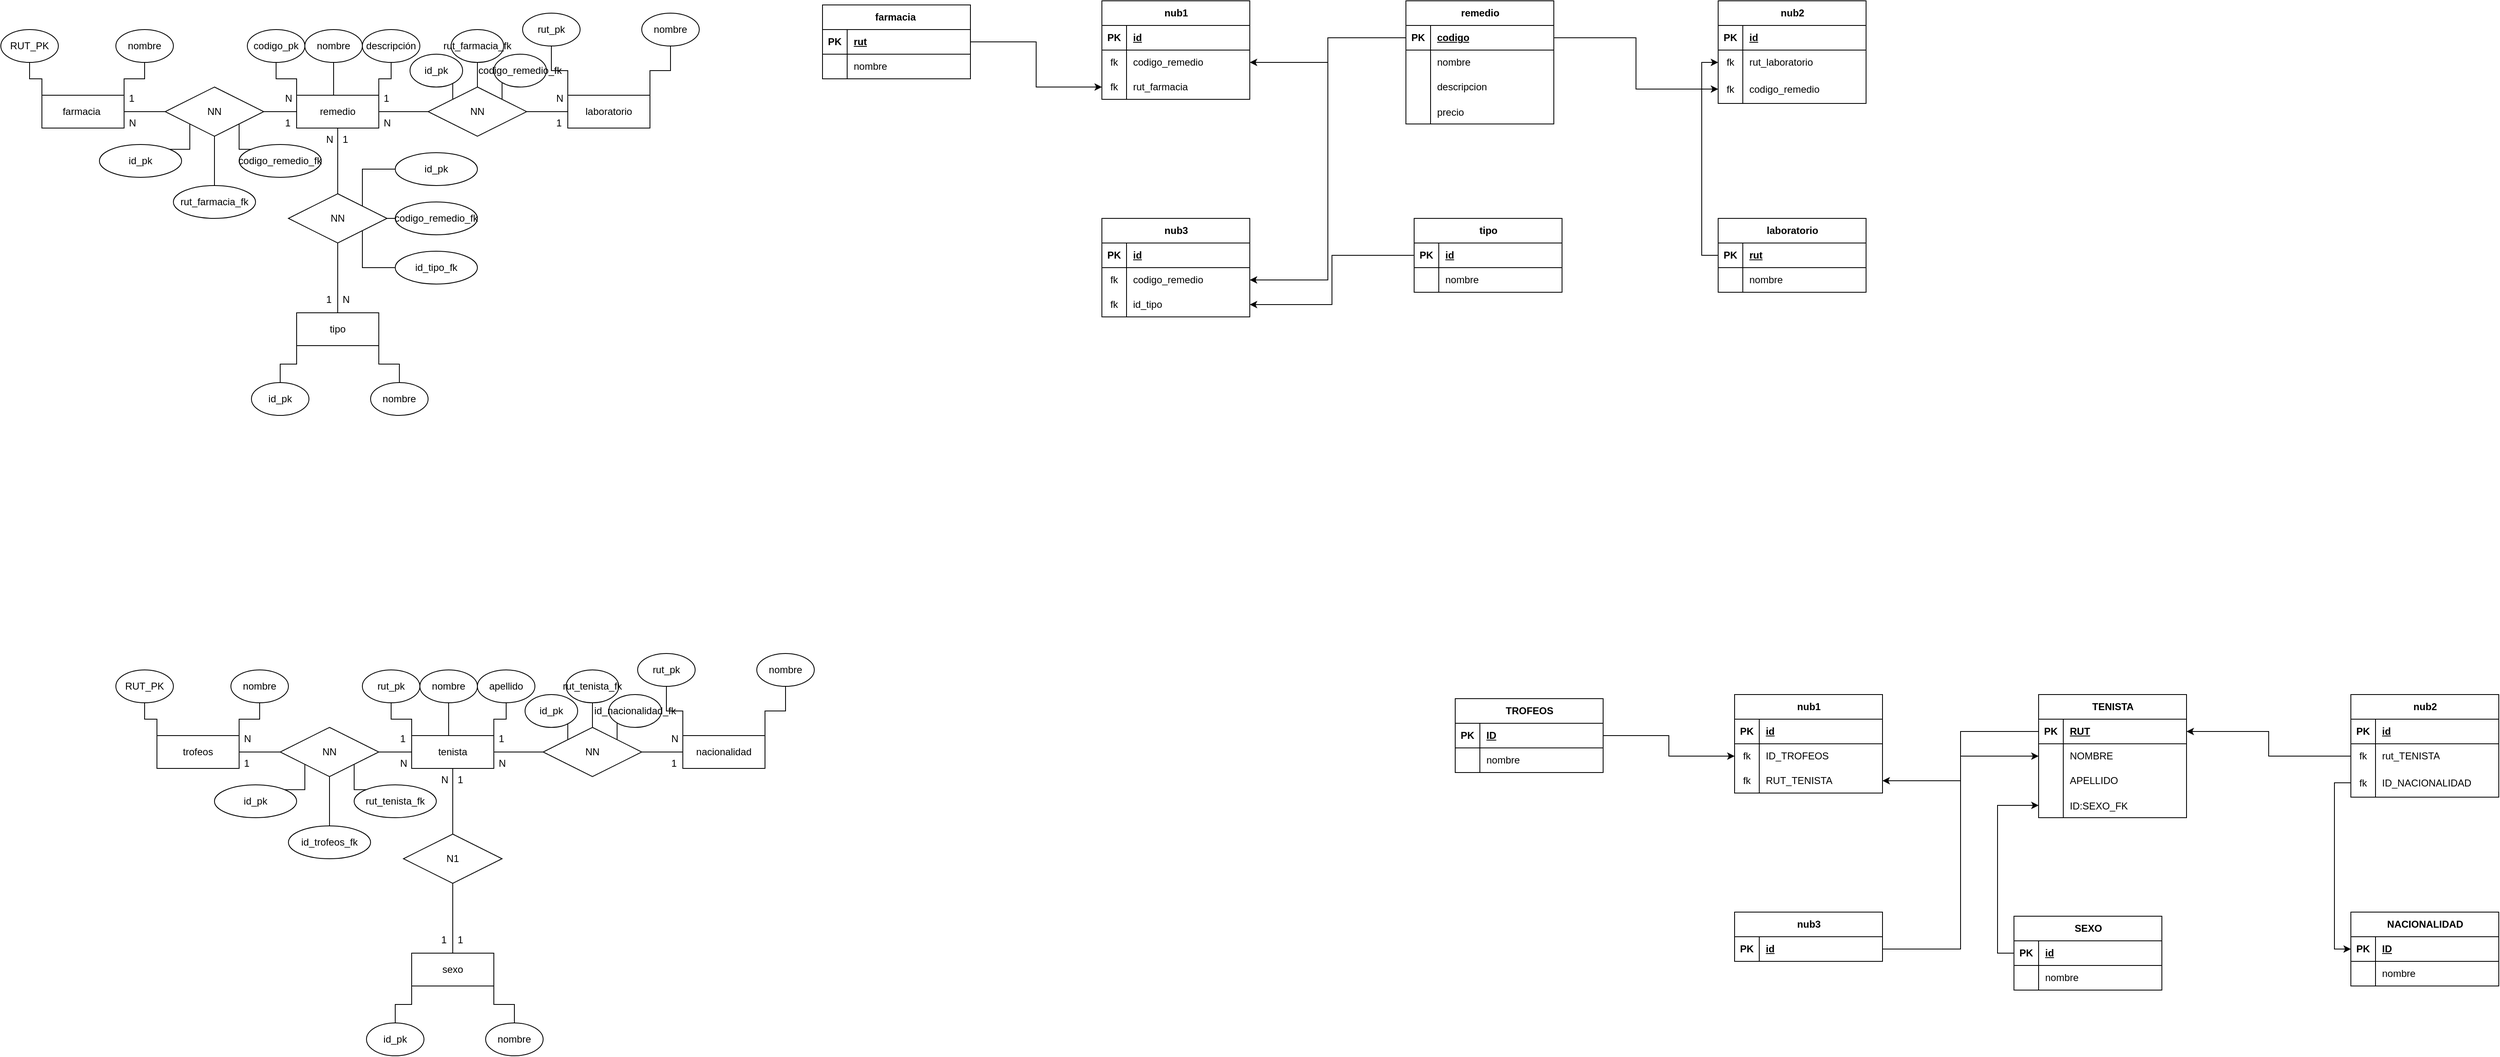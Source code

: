 <mxfile version="24.2.8" type="github">
  <diagram name="Página-1" id="3_mrYi9rO6CLIWIYgq6A">
    <mxGraphModel dx="1427" dy="1305" grid="1" gridSize="10" guides="1" tooltips="1" connect="1" arrows="1" fold="1" page="1" pageScale="1" pageWidth="827" pageHeight="1169" math="0" shadow="0">
      <root>
        <mxCell id="0" />
        <mxCell id="1" parent="0" />
        <mxCell id="LyeaHSrPD6Hi7g7n6Mpj-6" style="edgeStyle=orthogonalEdgeStyle;rounded=0;orthogonalLoop=1;jettySize=auto;html=1;exitX=1;exitY=0.5;exitDx=0;exitDy=0;entryX=0;entryY=0.5;entryDx=0;entryDy=0;endArrow=none;endFill=0;startArrow=none;startFill=0;" edge="1" parent="1" source="LyeaHSrPD6Hi7g7n6Mpj-1" target="LyeaHSrPD6Hi7g7n6Mpj-4">
          <mxGeometry relative="1" as="geometry" />
        </mxCell>
        <mxCell id="LyeaHSrPD6Hi7g7n6Mpj-1" value="farmacia&amp;nbsp;" style="whiteSpace=wrap;html=1;align=center;" vertex="1" parent="1">
          <mxGeometry x="80" y="280" width="100" height="40" as="geometry" />
        </mxCell>
        <mxCell id="LyeaHSrPD6Hi7g7n6Mpj-8" style="edgeStyle=orthogonalEdgeStyle;rounded=0;orthogonalLoop=1;jettySize=auto;html=1;exitX=1;exitY=0.5;exitDx=0;exitDy=0;entryX=0;entryY=0.5;entryDx=0;entryDy=0;endArrow=none;endFill=0;startArrow=none;startFill=0;" edge="1" parent="1" source="LyeaHSrPD6Hi7g7n6Mpj-2" target="LyeaHSrPD6Hi7g7n6Mpj-5">
          <mxGeometry relative="1" as="geometry" />
        </mxCell>
        <mxCell id="LyeaHSrPD6Hi7g7n6Mpj-2" value="remedio" style="whiteSpace=wrap;html=1;align=center;" vertex="1" parent="1">
          <mxGeometry x="390" y="280" width="100" height="40" as="geometry" />
        </mxCell>
        <mxCell id="LyeaHSrPD6Hi7g7n6Mpj-3" value="laboratorio" style="whiteSpace=wrap;html=1;align=center;" vertex="1" parent="1">
          <mxGeometry x="720" y="280" width="100" height="40" as="geometry" />
        </mxCell>
        <mxCell id="LyeaHSrPD6Hi7g7n6Mpj-7" style="edgeStyle=orthogonalEdgeStyle;rounded=0;orthogonalLoop=1;jettySize=auto;html=1;exitX=1;exitY=0.5;exitDx=0;exitDy=0;entryX=0;entryY=0.5;entryDx=0;entryDy=0;endArrow=none;endFill=0;startArrow=none;startFill=0;" edge="1" parent="1" source="LyeaHSrPD6Hi7g7n6Mpj-4" target="LyeaHSrPD6Hi7g7n6Mpj-2">
          <mxGeometry relative="1" as="geometry" />
        </mxCell>
        <mxCell id="LyeaHSrPD6Hi7g7n6Mpj-4" value="NN" style="shape=rhombus;perimeter=rhombusPerimeter;whiteSpace=wrap;html=1;align=center;" vertex="1" parent="1">
          <mxGeometry x="230" y="270" width="120" height="60" as="geometry" />
        </mxCell>
        <mxCell id="LyeaHSrPD6Hi7g7n6Mpj-9" style="edgeStyle=orthogonalEdgeStyle;rounded=0;orthogonalLoop=1;jettySize=auto;html=1;exitX=1;exitY=0.5;exitDx=0;exitDy=0;entryX=0;entryY=0.5;entryDx=0;entryDy=0;endArrow=none;endFill=0;startArrow=none;startFill=0;" edge="1" parent="1" source="LyeaHSrPD6Hi7g7n6Mpj-5" target="LyeaHSrPD6Hi7g7n6Mpj-3">
          <mxGeometry relative="1" as="geometry" />
        </mxCell>
        <mxCell id="LyeaHSrPD6Hi7g7n6Mpj-5" value="NN" style="shape=rhombus;perimeter=rhombusPerimeter;whiteSpace=wrap;html=1;align=center;" vertex="1" parent="1">
          <mxGeometry x="550" y="270" width="120" height="60" as="geometry" />
        </mxCell>
        <mxCell id="LyeaHSrPD6Hi7g7n6Mpj-12" style="edgeStyle=orthogonalEdgeStyle;rounded=0;orthogonalLoop=1;jettySize=auto;html=1;exitX=0.5;exitY=1;exitDx=0;exitDy=0;entryX=0.5;entryY=0;entryDx=0;entryDy=0;endArrow=none;endFill=0;" edge="1" parent="1" source="LyeaHSrPD6Hi7g7n6Mpj-10" target="LyeaHSrPD6Hi7g7n6Mpj-11">
          <mxGeometry relative="1" as="geometry" />
        </mxCell>
        <mxCell id="LyeaHSrPD6Hi7g7n6Mpj-13" style="edgeStyle=orthogonalEdgeStyle;rounded=0;orthogonalLoop=1;jettySize=auto;html=1;exitX=0.5;exitY=0;exitDx=0;exitDy=0;entryX=0.5;entryY=1;entryDx=0;entryDy=0;endArrow=none;endFill=0;" edge="1" parent="1" source="LyeaHSrPD6Hi7g7n6Mpj-10" target="LyeaHSrPD6Hi7g7n6Mpj-2">
          <mxGeometry relative="1" as="geometry" />
        </mxCell>
        <mxCell id="LyeaHSrPD6Hi7g7n6Mpj-10" value="NN" style="shape=rhombus;perimeter=rhombusPerimeter;whiteSpace=wrap;html=1;align=center;" vertex="1" parent="1">
          <mxGeometry x="380" y="400" width="120" height="60" as="geometry" />
        </mxCell>
        <mxCell id="LyeaHSrPD6Hi7g7n6Mpj-11" value="tipo" style="whiteSpace=wrap;html=1;align=center;" vertex="1" parent="1">
          <mxGeometry x="390" y="545" width="100" height="40" as="geometry" />
        </mxCell>
        <mxCell id="LyeaHSrPD6Hi7g7n6Mpj-16" style="edgeStyle=orthogonalEdgeStyle;rounded=0;orthogonalLoop=1;jettySize=auto;html=1;exitX=0.5;exitY=1;exitDx=0;exitDy=0;entryX=0;entryY=0;entryDx=0;entryDy=0;strokeColor=default;align=center;verticalAlign=middle;fontFamily=Helvetica;fontSize=11;fontColor=default;labelBackgroundColor=default;endArrow=none;endFill=0;" edge="1" parent="1" source="LyeaHSrPD6Hi7g7n6Mpj-14" target="LyeaHSrPD6Hi7g7n6Mpj-1">
          <mxGeometry relative="1" as="geometry" />
        </mxCell>
        <mxCell id="LyeaHSrPD6Hi7g7n6Mpj-14" value="RUT_PK" style="ellipse;whiteSpace=wrap;html=1;align=center;" vertex="1" parent="1">
          <mxGeometry x="30" y="200" width="70" height="40" as="geometry" />
        </mxCell>
        <mxCell id="LyeaHSrPD6Hi7g7n6Mpj-17" style="edgeStyle=orthogonalEdgeStyle;rounded=0;orthogonalLoop=1;jettySize=auto;html=1;exitX=0.5;exitY=1;exitDx=0;exitDy=0;entryX=1;entryY=0;entryDx=0;entryDy=0;strokeColor=default;align=center;verticalAlign=middle;fontFamily=Helvetica;fontSize=11;fontColor=default;labelBackgroundColor=default;endArrow=none;endFill=0;" edge="1" parent="1" source="LyeaHSrPD6Hi7g7n6Mpj-15" target="LyeaHSrPD6Hi7g7n6Mpj-1">
          <mxGeometry relative="1" as="geometry" />
        </mxCell>
        <mxCell id="LyeaHSrPD6Hi7g7n6Mpj-15" value="nombre" style="ellipse;whiteSpace=wrap;html=1;align=center;" vertex="1" parent="1">
          <mxGeometry x="170" y="200" width="70" height="40" as="geometry" />
        </mxCell>
        <mxCell id="LyeaHSrPD6Hi7g7n6Mpj-21" style="edgeStyle=orthogonalEdgeStyle;rounded=0;orthogonalLoop=1;jettySize=auto;html=1;exitX=0.5;exitY=1;exitDx=0;exitDy=0;entryX=0.5;entryY=0;entryDx=0;entryDy=0;strokeColor=default;align=center;verticalAlign=middle;fontFamily=Helvetica;fontSize=11;fontColor=default;labelBackgroundColor=default;endArrow=none;endFill=0;" edge="1" parent="1" source="LyeaHSrPD6Hi7g7n6Mpj-19" target="LyeaHSrPD6Hi7g7n6Mpj-2">
          <mxGeometry relative="1" as="geometry">
            <Array as="points">
              <mxPoint x="435" y="280" />
            </Array>
          </mxGeometry>
        </mxCell>
        <mxCell id="LyeaHSrPD6Hi7g7n6Mpj-19" value="nombre" style="ellipse;whiteSpace=wrap;html=1;align=center;" vertex="1" parent="1">
          <mxGeometry x="400" y="200" width="70" height="40" as="geometry" />
        </mxCell>
        <mxCell id="LyeaHSrPD6Hi7g7n6Mpj-22" style="edgeStyle=orthogonalEdgeStyle;rounded=0;orthogonalLoop=1;jettySize=auto;html=1;exitX=0.5;exitY=1;exitDx=0;exitDy=0;entryX=0;entryY=0;entryDx=0;entryDy=0;strokeColor=default;align=center;verticalAlign=middle;fontFamily=Helvetica;fontSize=11;fontColor=default;labelBackgroundColor=default;endArrow=none;endFill=0;" edge="1" parent="1" source="LyeaHSrPD6Hi7g7n6Mpj-20" target="LyeaHSrPD6Hi7g7n6Mpj-2">
          <mxGeometry relative="1" as="geometry" />
        </mxCell>
        <mxCell id="LyeaHSrPD6Hi7g7n6Mpj-20" value="codigo_pk" style="ellipse;whiteSpace=wrap;html=1;align=center;" vertex="1" parent="1">
          <mxGeometry x="330" y="200" width="70" height="40" as="geometry" />
        </mxCell>
        <mxCell id="LyeaHSrPD6Hi7g7n6Mpj-24" style="edgeStyle=orthogonalEdgeStyle;rounded=0;orthogonalLoop=1;jettySize=auto;html=1;exitX=0.5;exitY=1;exitDx=0;exitDy=0;entryX=1;entryY=0;entryDx=0;entryDy=0;strokeColor=default;align=center;verticalAlign=middle;fontFamily=Helvetica;fontSize=11;fontColor=default;labelBackgroundColor=default;endArrow=none;endFill=0;" edge="1" parent="1" source="LyeaHSrPD6Hi7g7n6Mpj-23" target="LyeaHSrPD6Hi7g7n6Mpj-2">
          <mxGeometry relative="1" as="geometry" />
        </mxCell>
        <mxCell id="LyeaHSrPD6Hi7g7n6Mpj-23" value="descripción" style="ellipse;whiteSpace=wrap;html=1;align=center;" vertex="1" parent="1">
          <mxGeometry x="470" y="200" width="70" height="40" as="geometry" />
        </mxCell>
        <mxCell id="LyeaHSrPD6Hi7g7n6Mpj-29" style="edgeStyle=orthogonalEdgeStyle;rounded=0;orthogonalLoop=1;jettySize=auto;html=1;exitX=0.5;exitY=1;exitDx=0;exitDy=0;strokeColor=default;align=center;verticalAlign=middle;fontFamily=Helvetica;fontSize=11;fontColor=default;labelBackgroundColor=default;endArrow=none;endFill=0;entryX=1;entryY=0;entryDx=0;entryDy=0;" edge="1" parent="1" source="LyeaHSrPD6Hi7g7n6Mpj-25" target="LyeaHSrPD6Hi7g7n6Mpj-3">
          <mxGeometry relative="1" as="geometry" />
        </mxCell>
        <mxCell id="LyeaHSrPD6Hi7g7n6Mpj-25" value="nombre" style="ellipse;whiteSpace=wrap;html=1;align=center;" vertex="1" parent="1">
          <mxGeometry x="810" y="180" width="70" height="40" as="geometry" />
        </mxCell>
        <mxCell id="LyeaHSrPD6Hi7g7n6Mpj-28" style="edgeStyle=orthogonalEdgeStyle;rounded=0;orthogonalLoop=1;jettySize=auto;html=1;exitX=0.5;exitY=1;exitDx=0;exitDy=0;entryX=0;entryY=0;entryDx=0;entryDy=0;strokeColor=default;align=center;verticalAlign=middle;fontFamily=Helvetica;fontSize=11;fontColor=default;labelBackgroundColor=default;endArrow=none;endFill=0;" edge="1" parent="1" source="LyeaHSrPD6Hi7g7n6Mpj-26" target="LyeaHSrPD6Hi7g7n6Mpj-3">
          <mxGeometry relative="1" as="geometry" />
        </mxCell>
        <mxCell id="LyeaHSrPD6Hi7g7n6Mpj-26" value="rut_pk" style="ellipse;whiteSpace=wrap;html=1;align=center;" vertex="1" parent="1">
          <mxGeometry x="665" y="180" width="70" height="40" as="geometry" />
        </mxCell>
        <mxCell id="LyeaHSrPD6Hi7g7n6Mpj-34" style="edgeStyle=orthogonalEdgeStyle;rounded=0;orthogonalLoop=1;jettySize=auto;html=1;exitX=0.5;exitY=0;exitDx=0;exitDy=0;entryX=1;entryY=1;entryDx=0;entryDy=0;strokeColor=default;align=center;verticalAlign=middle;fontFamily=Helvetica;fontSize=11;fontColor=default;labelBackgroundColor=default;endArrow=none;endFill=0;" edge="1" parent="1" source="LyeaHSrPD6Hi7g7n6Mpj-31" target="LyeaHSrPD6Hi7g7n6Mpj-11">
          <mxGeometry relative="1" as="geometry" />
        </mxCell>
        <mxCell id="LyeaHSrPD6Hi7g7n6Mpj-31" value="nombre" style="ellipse;whiteSpace=wrap;html=1;align=center;" vertex="1" parent="1">
          <mxGeometry x="480" y="630" width="70" height="40" as="geometry" />
        </mxCell>
        <mxCell id="LyeaHSrPD6Hi7g7n6Mpj-33" style="edgeStyle=orthogonalEdgeStyle;rounded=0;orthogonalLoop=1;jettySize=auto;html=1;exitX=0.5;exitY=0;exitDx=0;exitDy=0;entryX=0;entryY=1;entryDx=0;entryDy=0;strokeColor=default;align=center;verticalAlign=middle;fontFamily=Helvetica;fontSize=11;fontColor=default;labelBackgroundColor=default;endArrow=none;endFill=0;" edge="1" parent="1" source="LyeaHSrPD6Hi7g7n6Mpj-32" target="LyeaHSrPD6Hi7g7n6Mpj-11">
          <mxGeometry relative="1" as="geometry" />
        </mxCell>
        <mxCell id="LyeaHSrPD6Hi7g7n6Mpj-32" value="id_pk" style="ellipse;whiteSpace=wrap;html=1;align=center;" vertex="1" parent="1">
          <mxGeometry x="335" y="630" width="70" height="40" as="geometry" />
        </mxCell>
        <mxCell id="LyeaHSrPD6Hi7g7n6Mpj-40" style="edgeStyle=orthogonalEdgeStyle;rounded=0;orthogonalLoop=1;jettySize=auto;html=1;exitX=0;exitY=0.5;exitDx=0;exitDy=0;entryX=1;entryY=0;entryDx=0;entryDy=0;strokeColor=default;align=center;verticalAlign=middle;fontFamily=Helvetica;fontSize=11;fontColor=default;labelBackgroundColor=default;endArrow=none;endFill=0;" edge="1" parent="1" source="LyeaHSrPD6Hi7g7n6Mpj-35" target="LyeaHSrPD6Hi7g7n6Mpj-10">
          <mxGeometry relative="1" as="geometry" />
        </mxCell>
        <mxCell id="LyeaHSrPD6Hi7g7n6Mpj-35" value="id_pk" style="ellipse;whiteSpace=wrap;html=1;align=center;" vertex="1" parent="1">
          <mxGeometry x="510" y="350" width="100" height="40" as="geometry" />
        </mxCell>
        <mxCell id="LyeaHSrPD6Hi7g7n6Mpj-39" style="edgeStyle=orthogonalEdgeStyle;rounded=0;orthogonalLoop=1;jettySize=auto;html=1;exitX=0;exitY=0.5;exitDx=0;exitDy=0;entryX=1;entryY=0.5;entryDx=0;entryDy=0;strokeColor=default;align=center;verticalAlign=middle;fontFamily=Helvetica;fontSize=11;fontColor=default;labelBackgroundColor=default;endArrow=none;endFill=0;" edge="1" parent="1" source="LyeaHSrPD6Hi7g7n6Mpj-36" target="LyeaHSrPD6Hi7g7n6Mpj-10">
          <mxGeometry relative="1" as="geometry" />
        </mxCell>
        <mxCell id="LyeaHSrPD6Hi7g7n6Mpj-36" value="codigo_remedio_fk" style="ellipse;whiteSpace=wrap;html=1;align=center;" vertex="1" parent="1">
          <mxGeometry x="510" y="410" width="100" height="40" as="geometry" />
        </mxCell>
        <mxCell id="LyeaHSrPD6Hi7g7n6Mpj-38" style="edgeStyle=orthogonalEdgeStyle;rounded=0;orthogonalLoop=1;jettySize=auto;html=1;exitX=0;exitY=0.5;exitDx=0;exitDy=0;entryX=1;entryY=1;entryDx=0;entryDy=0;strokeColor=default;align=center;verticalAlign=middle;fontFamily=Helvetica;fontSize=11;fontColor=default;labelBackgroundColor=default;endArrow=none;endFill=0;" edge="1" parent="1" source="LyeaHSrPD6Hi7g7n6Mpj-37" target="LyeaHSrPD6Hi7g7n6Mpj-10">
          <mxGeometry relative="1" as="geometry" />
        </mxCell>
        <mxCell id="LyeaHSrPD6Hi7g7n6Mpj-37" value="id_tipo_fk" style="ellipse;whiteSpace=wrap;html=1;align=center;" vertex="1" parent="1">
          <mxGeometry x="510" y="470" width="100" height="40" as="geometry" />
        </mxCell>
        <mxCell id="LyeaHSrPD6Hi7g7n6Mpj-58" style="edgeStyle=orthogonalEdgeStyle;rounded=0;orthogonalLoop=1;jettySize=auto;html=1;exitX=1;exitY=0;exitDx=0;exitDy=0;entryX=0;entryY=1;entryDx=0;entryDy=0;strokeColor=default;align=center;verticalAlign=middle;fontFamily=Helvetica;fontSize=11;fontColor=default;labelBackgroundColor=default;endArrow=none;endFill=0;" edge="1" parent="1" source="LyeaHSrPD6Hi7g7n6Mpj-41" target="LyeaHSrPD6Hi7g7n6Mpj-4">
          <mxGeometry relative="1" as="geometry" />
        </mxCell>
        <mxCell id="LyeaHSrPD6Hi7g7n6Mpj-41" value="id_pk" style="ellipse;whiteSpace=wrap;html=1;align=center;" vertex="1" parent="1">
          <mxGeometry x="150" y="340" width="100" height="40" as="geometry" />
        </mxCell>
        <mxCell id="LyeaHSrPD6Hi7g7n6Mpj-56" style="edgeStyle=orthogonalEdgeStyle;rounded=0;orthogonalLoop=1;jettySize=auto;html=1;exitX=0.5;exitY=0;exitDx=0;exitDy=0;entryX=0.5;entryY=1;entryDx=0;entryDy=0;strokeColor=default;align=center;verticalAlign=middle;fontFamily=Helvetica;fontSize=11;fontColor=default;labelBackgroundColor=default;endArrow=none;endFill=0;" edge="1" parent="1" source="LyeaHSrPD6Hi7g7n6Mpj-42" target="LyeaHSrPD6Hi7g7n6Mpj-4">
          <mxGeometry relative="1" as="geometry" />
        </mxCell>
        <mxCell id="LyeaHSrPD6Hi7g7n6Mpj-42" value="rut_farmacia_fk" style="ellipse;whiteSpace=wrap;html=1;align=center;" vertex="1" parent="1">
          <mxGeometry x="240" y="390" width="100" height="40" as="geometry" />
        </mxCell>
        <mxCell id="LyeaHSrPD6Hi7g7n6Mpj-57" style="edgeStyle=orthogonalEdgeStyle;rounded=0;orthogonalLoop=1;jettySize=auto;html=1;exitX=0;exitY=0;exitDx=0;exitDy=0;entryX=1;entryY=1;entryDx=0;entryDy=0;strokeColor=default;align=center;verticalAlign=middle;fontFamily=Helvetica;fontSize=11;fontColor=default;labelBackgroundColor=default;endArrow=none;endFill=0;" edge="1" parent="1" source="LyeaHSrPD6Hi7g7n6Mpj-43" target="LyeaHSrPD6Hi7g7n6Mpj-4">
          <mxGeometry relative="1" as="geometry" />
        </mxCell>
        <mxCell id="LyeaHSrPD6Hi7g7n6Mpj-43" value="codigo_remedio_fk" style="ellipse;whiteSpace=wrap;html=1;align=center;" vertex="1" parent="1">
          <mxGeometry x="320" y="340" width="100" height="40" as="geometry" />
        </mxCell>
        <mxCell id="LyeaHSrPD6Hi7g7n6Mpj-53" style="edgeStyle=orthogonalEdgeStyle;rounded=0;orthogonalLoop=1;jettySize=auto;html=1;exitX=0.5;exitY=1;exitDx=0;exitDy=0;entryX=0.5;entryY=0;entryDx=0;entryDy=0;strokeColor=default;align=center;verticalAlign=middle;fontFamily=Helvetica;fontSize=11;fontColor=default;labelBackgroundColor=default;endArrow=none;endFill=0;" edge="1" parent="1" source="LyeaHSrPD6Hi7g7n6Mpj-47" target="LyeaHSrPD6Hi7g7n6Mpj-5">
          <mxGeometry relative="1" as="geometry" />
        </mxCell>
        <mxCell id="LyeaHSrPD6Hi7g7n6Mpj-47" value="rut_farmacia_fk" style="ellipse;whiteSpace=wrap;html=1;align=center;" vertex="1" parent="1">
          <mxGeometry x="578" y="200" width="64" height="40" as="geometry" />
        </mxCell>
        <mxCell id="LyeaHSrPD6Hi7g7n6Mpj-54" style="edgeStyle=orthogonalEdgeStyle;rounded=0;orthogonalLoop=1;jettySize=auto;html=1;exitX=0;exitY=0.5;exitDx=0;exitDy=0;entryX=1;entryY=0;entryDx=0;entryDy=0;strokeColor=default;align=center;verticalAlign=middle;fontFamily=Helvetica;fontSize=11;fontColor=default;labelBackgroundColor=default;endArrow=none;endFill=0;" edge="1" parent="1" source="LyeaHSrPD6Hi7g7n6Mpj-51" target="LyeaHSrPD6Hi7g7n6Mpj-5">
          <mxGeometry relative="1" as="geometry" />
        </mxCell>
        <mxCell id="LyeaHSrPD6Hi7g7n6Mpj-51" value="codigo_remedio_fk" style="ellipse;whiteSpace=wrap;html=1;align=center;" vertex="1" parent="1">
          <mxGeometry x="630" y="230" width="64" height="40" as="geometry" />
        </mxCell>
        <mxCell id="LyeaHSrPD6Hi7g7n6Mpj-55" style="edgeStyle=orthogonalEdgeStyle;rounded=0;orthogonalLoop=1;jettySize=auto;html=1;exitX=1;exitY=0.5;exitDx=0;exitDy=0;entryX=0;entryY=0;entryDx=0;entryDy=0;strokeColor=default;align=center;verticalAlign=middle;fontFamily=Helvetica;fontSize=11;fontColor=default;labelBackgroundColor=default;endArrow=none;endFill=0;" edge="1" parent="1" source="LyeaHSrPD6Hi7g7n6Mpj-52" target="LyeaHSrPD6Hi7g7n6Mpj-5">
          <mxGeometry relative="1" as="geometry" />
        </mxCell>
        <mxCell id="LyeaHSrPD6Hi7g7n6Mpj-52" value="id_pk" style="ellipse;whiteSpace=wrap;html=1;align=center;" vertex="1" parent="1">
          <mxGeometry x="528" y="230" width="64" height="40" as="geometry" />
        </mxCell>
        <mxCell id="LyeaHSrPD6Hi7g7n6Mpj-69" value="1" style="text;strokeColor=none;fillColor=none;spacingLeft=4;spacingRight=4;overflow=hidden;rotatable=0;points=[[0,0.5],[1,0.5]];portConstraint=eastwest;fontSize=12;whiteSpace=wrap;html=1;" vertex="1" parent="1">
          <mxGeometry x="420" y="515" width="20" height="30" as="geometry" />
        </mxCell>
        <mxCell id="LyeaHSrPD6Hi7g7n6Mpj-70" value="1" style="text;strokeColor=none;fillColor=none;spacingLeft=4;spacingRight=4;overflow=hidden;rotatable=0;points=[[0,0.5],[1,0.5]];portConstraint=eastwest;fontSize=12;whiteSpace=wrap;html=1;" vertex="1" parent="1">
          <mxGeometry x="440" y="320" width="20" height="30" as="geometry" />
        </mxCell>
        <mxCell id="LyeaHSrPD6Hi7g7n6Mpj-71" value="1" style="text;strokeColor=none;fillColor=none;spacingLeft=4;spacingRight=4;overflow=hidden;rotatable=0;points=[[0,0.5],[1,0.5]];portConstraint=eastwest;fontSize=12;whiteSpace=wrap;html=1;" vertex="1" parent="1">
          <mxGeometry x="700" y="300" width="20" height="30" as="geometry" />
        </mxCell>
        <mxCell id="LyeaHSrPD6Hi7g7n6Mpj-72" value="1" style="text;strokeColor=none;fillColor=none;spacingLeft=4;spacingRight=4;overflow=hidden;rotatable=0;points=[[0,0.5],[1,0.5]];portConstraint=eastwest;fontSize=12;whiteSpace=wrap;html=1;" vertex="1" parent="1">
          <mxGeometry x="490" y="270" width="20" height="30" as="geometry" />
        </mxCell>
        <mxCell id="LyeaHSrPD6Hi7g7n6Mpj-73" value="1" style="text;strokeColor=none;fillColor=none;spacingLeft=4;spacingRight=4;overflow=hidden;rotatable=0;points=[[0,0.5],[1,0.5]];portConstraint=eastwest;fontSize=12;whiteSpace=wrap;html=1;" vertex="1" parent="1">
          <mxGeometry x="370" y="300" width="20" height="30" as="geometry" />
        </mxCell>
        <mxCell id="LyeaHSrPD6Hi7g7n6Mpj-74" value="1" style="text;strokeColor=none;fillColor=none;spacingLeft=4;spacingRight=4;overflow=hidden;rotatable=0;points=[[0,0.5],[1,0.5]];portConstraint=eastwest;fontSize=12;whiteSpace=wrap;html=1;" vertex="1" parent="1">
          <mxGeometry x="180" y="270" width="20" height="30" as="geometry" />
        </mxCell>
        <mxCell id="LyeaHSrPD6Hi7g7n6Mpj-75" value="N" style="text;strokeColor=none;fillColor=none;spacingLeft=4;spacingRight=4;overflow=hidden;rotatable=0;points=[[0,0.5],[1,0.5]];portConstraint=eastwest;fontSize=12;whiteSpace=wrap;html=1;" vertex="1" parent="1">
          <mxGeometry x="420" y="320" width="20" height="30" as="geometry" />
        </mxCell>
        <mxCell id="LyeaHSrPD6Hi7g7n6Mpj-76" value="N" style="text;strokeColor=none;fillColor=none;spacingLeft=4;spacingRight=4;overflow=hidden;rotatable=0;points=[[0,0.5],[1,0.5]];portConstraint=eastwest;fontSize=12;whiteSpace=wrap;html=1;" vertex="1" parent="1">
          <mxGeometry x="440" y="515" width="20" height="30" as="geometry" />
        </mxCell>
        <mxCell id="LyeaHSrPD6Hi7g7n6Mpj-77" value="N" style="text;strokeColor=none;fillColor=none;spacingLeft=4;spacingRight=4;overflow=hidden;rotatable=0;points=[[0,0.5],[1,0.5]];portConstraint=eastwest;fontSize=12;whiteSpace=wrap;html=1;" vertex="1" parent="1">
          <mxGeometry x="700" y="270" width="20" height="30" as="geometry" />
        </mxCell>
        <mxCell id="LyeaHSrPD6Hi7g7n6Mpj-78" value="N" style="text;strokeColor=none;fillColor=none;spacingLeft=4;spacingRight=4;overflow=hidden;rotatable=0;points=[[0,0.5],[1,0.5]];portConstraint=eastwest;fontSize=12;whiteSpace=wrap;html=1;" vertex="1" parent="1">
          <mxGeometry x="490" y="300" width="20" height="30" as="geometry" />
        </mxCell>
        <mxCell id="LyeaHSrPD6Hi7g7n6Mpj-79" value="N" style="text;strokeColor=none;fillColor=none;spacingLeft=4;spacingRight=4;overflow=hidden;rotatable=0;points=[[0,0.5],[1,0.5]];portConstraint=eastwest;fontSize=12;whiteSpace=wrap;html=1;" vertex="1" parent="1">
          <mxGeometry x="370" y="270" width="20" height="30" as="geometry" />
        </mxCell>
        <mxCell id="LyeaHSrPD6Hi7g7n6Mpj-80" value="N" style="text;strokeColor=none;fillColor=none;spacingLeft=4;spacingRight=4;overflow=hidden;rotatable=0;points=[[0,0.5],[1,0.5]];portConstraint=eastwest;fontSize=12;whiteSpace=wrap;html=1;" vertex="1" parent="1">
          <mxGeometry x="180" y="300" width="20" height="30" as="geometry" />
        </mxCell>
        <mxCell id="LyeaHSrPD6Hi7g7n6Mpj-81" value="farmacia&amp;nbsp;" style="shape=table;startSize=30;container=1;collapsible=1;childLayout=tableLayout;fixedRows=1;rowLines=0;fontStyle=1;align=center;resizeLast=1;html=1;" vertex="1" parent="1">
          <mxGeometry x="1030" y="170" width="180" height="90" as="geometry" />
        </mxCell>
        <mxCell id="LyeaHSrPD6Hi7g7n6Mpj-82" value="" style="shape=tableRow;horizontal=0;startSize=0;swimlaneHead=0;swimlaneBody=0;fillColor=none;collapsible=0;dropTarget=0;points=[[0,0.5],[1,0.5]];portConstraint=eastwest;top=0;left=0;right=0;bottom=1;" vertex="1" parent="LyeaHSrPD6Hi7g7n6Mpj-81">
          <mxGeometry y="30" width="180" height="30" as="geometry" />
        </mxCell>
        <mxCell id="LyeaHSrPD6Hi7g7n6Mpj-83" value="PK" style="shape=partialRectangle;connectable=0;fillColor=none;top=0;left=0;bottom=0;right=0;fontStyle=1;overflow=hidden;whiteSpace=wrap;html=1;" vertex="1" parent="LyeaHSrPD6Hi7g7n6Mpj-82">
          <mxGeometry width="30" height="30" as="geometry">
            <mxRectangle width="30" height="30" as="alternateBounds" />
          </mxGeometry>
        </mxCell>
        <mxCell id="LyeaHSrPD6Hi7g7n6Mpj-84" value="rut" style="shape=partialRectangle;connectable=0;fillColor=none;top=0;left=0;bottom=0;right=0;align=left;spacingLeft=6;fontStyle=5;overflow=hidden;whiteSpace=wrap;html=1;" vertex="1" parent="LyeaHSrPD6Hi7g7n6Mpj-82">
          <mxGeometry x="30" width="150" height="30" as="geometry">
            <mxRectangle width="150" height="30" as="alternateBounds" />
          </mxGeometry>
        </mxCell>
        <mxCell id="LyeaHSrPD6Hi7g7n6Mpj-85" value="" style="shape=tableRow;horizontal=0;startSize=0;swimlaneHead=0;swimlaneBody=0;fillColor=none;collapsible=0;dropTarget=0;points=[[0,0.5],[1,0.5]];portConstraint=eastwest;top=0;left=0;right=0;bottom=0;" vertex="1" parent="LyeaHSrPD6Hi7g7n6Mpj-81">
          <mxGeometry y="60" width="180" height="30" as="geometry" />
        </mxCell>
        <mxCell id="LyeaHSrPD6Hi7g7n6Mpj-86" value="" style="shape=partialRectangle;connectable=0;fillColor=none;top=0;left=0;bottom=0;right=0;editable=1;overflow=hidden;whiteSpace=wrap;html=1;" vertex="1" parent="LyeaHSrPD6Hi7g7n6Mpj-85">
          <mxGeometry width="30" height="30" as="geometry">
            <mxRectangle width="30" height="30" as="alternateBounds" />
          </mxGeometry>
        </mxCell>
        <mxCell id="LyeaHSrPD6Hi7g7n6Mpj-87" value="nombre" style="shape=partialRectangle;connectable=0;fillColor=none;top=0;left=0;bottom=0;right=0;align=left;spacingLeft=6;overflow=hidden;whiteSpace=wrap;html=1;" vertex="1" parent="LyeaHSrPD6Hi7g7n6Mpj-85">
          <mxGeometry x="30" width="150" height="30" as="geometry">
            <mxRectangle width="150" height="30" as="alternateBounds" />
          </mxGeometry>
        </mxCell>
        <mxCell id="LyeaHSrPD6Hi7g7n6Mpj-94" value="nub1" style="shape=table;startSize=30;container=1;collapsible=1;childLayout=tableLayout;fixedRows=1;rowLines=0;fontStyle=1;align=center;resizeLast=1;html=1;" vertex="1" parent="1">
          <mxGeometry x="1370" y="165" width="180" height="120" as="geometry" />
        </mxCell>
        <mxCell id="LyeaHSrPD6Hi7g7n6Mpj-95" value="" style="shape=tableRow;horizontal=0;startSize=0;swimlaneHead=0;swimlaneBody=0;fillColor=none;collapsible=0;dropTarget=0;points=[[0,0.5],[1,0.5]];portConstraint=eastwest;top=0;left=0;right=0;bottom=1;" vertex="1" parent="LyeaHSrPD6Hi7g7n6Mpj-94">
          <mxGeometry y="30" width="180" height="30" as="geometry" />
        </mxCell>
        <mxCell id="LyeaHSrPD6Hi7g7n6Mpj-96" value="PK" style="shape=partialRectangle;connectable=0;fillColor=none;top=0;left=0;bottom=0;right=0;fontStyle=1;overflow=hidden;whiteSpace=wrap;html=1;" vertex="1" parent="LyeaHSrPD6Hi7g7n6Mpj-95">
          <mxGeometry width="30" height="30" as="geometry">
            <mxRectangle width="30" height="30" as="alternateBounds" />
          </mxGeometry>
        </mxCell>
        <mxCell id="LyeaHSrPD6Hi7g7n6Mpj-97" value="id" style="shape=partialRectangle;connectable=0;fillColor=none;top=0;left=0;bottom=0;right=0;align=left;spacingLeft=6;fontStyle=5;overflow=hidden;whiteSpace=wrap;html=1;" vertex="1" parent="LyeaHSrPD6Hi7g7n6Mpj-95">
          <mxGeometry x="30" width="150" height="30" as="geometry">
            <mxRectangle width="150" height="30" as="alternateBounds" />
          </mxGeometry>
        </mxCell>
        <mxCell id="LyeaHSrPD6Hi7g7n6Mpj-98" value="" style="shape=tableRow;horizontal=0;startSize=0;swimlaneHead=0;swimlaneBody=0;fillColor=none;collapsible=0;dropTarget=0;points=[[0,0.5],[1,0.5]];portConstraint=eastwest;top=0;left=0;right=0;bottom=0;" vertex="1" parent="LyeaHSrPD6Hi7g7n6Mpj-94">
          <mxGeometry y="60" width="180" height="30" as="geometry" />
        </mxCell>
        <mxCell id="LyeaHSrPD6Hi7g7n6Mpj-99" value="fk" style="shape=partialRectangle;connectable=0;fillColor=none;top=0;left=0;bottom=0;right=0;editable=1;overflow=hidden;whiteSpace=wrap;html=1;" vertex="1" parent="LyeaHSrPD6Hi7g7n6Mpj-98">
          <mxGeometry width="30" height="30" as="geometry">
            <mxRectangle width="30" height="30" as="alternateBounds" />
          </mxGeometry>
        </mxCell>
        <mxCell id="LyeaHSrPD6Hi7g7n6Mpj-100" value="codigo_remedio" style="shape=partialRectangle;connectable=0;fillColor=none;top=0;left=0;bottom=0;right=0;align=left;spacingLeft=6;overflow=hidden;whiteSpace=wrap;html=1;" vertex="1" parent="LyeaHSrPD6Hi7g7n6Mpj-98">
          <mxGeometry x="30" width="150" height="30" as="geometry">
            <mxRectangle width="150" height="30" as="alternateBounds" />
          </mxGeometry>
        </mxCell>
        <mxCell id="LyeaHSrPD6Hi7g7n6Mpj-101" value="" style="shape=tableRow;horizontal=0;startSize=0;swimlaneHead=0;swimlaneBody=0;fillColor=none;collapsible=0;dropTarget=0;points=[[0,0.5],[1,0.5]];portConstraint=eastwest;top=0;left=0;right=0;bottom=0;" vertex="1" parent="LyeaHSrPD6Hi7g7n6Mpj-94">
          <mxGeometry y="90" width="180" height="30" as="geometry" />
        </mxCell>
        <mxCell id="LyeaHSrPD6Hi7g7n6Mpj-102" value="fk" style="shape=partialRectangle;connectable=0;fillColor=none;top=0;left=0;bottom=0;right=0;editable=1;overflow=hidden;whiteSpace=wrap;html=1;" vertex="1" parent="LyeaHSrPD6Hi7g7n6Mpj-101">
          <mxGeometry width="30" height="30" as="geometry">
            <mxRectangle width="30" height="30" as="alternateBounds" />
          </mxGeometry>
        </mxCell>
        <mxCell id="LyeaHSrPD6Hi7g7n6Mpj-103" value="rut_farmacia" style="shape=partialRectangle;connectable=0;fillColor=none;top=0;left=0;bottom=0;right=0;align=left;spacingLeft=6;overflow=hidden;whiteSpace=wrap;html=1;" vertex="1" parent="LyeaHSrPD6Hi7g7n6Mpj-101">
          <mxGeometry x="30" width="150" height="30" as="geometry">
            <mxRectangle width="150" height="30" as="alternateBounds" />
          </mxGeometry>
        </mxCell>
        <mxCell id="LyeaHSrPD6Hi7g7n6Mpj-120" value="remedio" style="shape=table;startSize=30;container=1;collapsible=1;childLayout=tableLayout;fixedRows=1;rowLines=0;fontStyle=1;align=center;resizeLast=1;html=1;" vertex="1" parent="1">
          <mxGeometry x="1740" y="165" width="180" height="150" as="geometry" />
        </mxCell>
        <mxCell id="LyeaHSrPD6Hi7g7n6Mpj-121" value="" style="shape=tableRow;horizontal=0;startSize=0;swimlaneHead=0;swimlaneBody=0;fillColor=none;collapsible=0;dropTarget=0;points=[[0,0.5],[1,0.5]];portConstraint=eastwest;top=0;left=0;right=0;bottom=1;" vertex="1" parent="LyeaHSrPD6Hi7g7n6Mpj-120">
          <mxGeometry y="30" width="180" height="30" as="geometry" />
        </mxCell>
        <mxCell id="LyeaHSrPD6Hi7g7n6Mpj-122" value="PK" style="shape=partialRectangle;connectable=0;fillColor=none;top=0;left=0;bottom=0;right=0;fontStyle=1;overflow=hidden;whiteSpace=wrap;html=1;" vertex="1" parent="LyeaHSrPD6Hi7g7n6Mpj-121">
          <mxGeometry width="30" height="30" as="geometry">
            <mxRectangle width="30" height="30" as="alternateBounds" />
          </mxGeometry>
        </mxCell>
        <mxCell id="LyeaHSrPD6Hi7g7n6Mpj-123" value="codigo" style="shape=partialRectangle;connectable=0;fillColor=none;top=0;left=0;bottom=0;right=0;align=left;spacingLeft=6;fontStyle=5;overflow=hidden;whiteSpace=wrap;html=1;" vertex="1" parent="LyeaHSrPD6Hi7g7n6Mpj-121">
          <mxGeometry x="30" width="150" height="30" as="geometry">
            <mxRectangle width="150" height="30" as="alternateBounds" />
          </mxGeometry>
        </mxCell>
        <mxCell id="LyeaHSrPD6Hi7g7n6Mpj-124" value="" style="shape=tableRow;horizontal=0;startSize=0;swimlaneHead=0;swimlaneBody=0;fillColor=none;collapsible=0;dropTarget=0;points=[[0,0.5],[1,0.5]];portConstraint=eastwest;top=0;left=0;right=0;bottom=0;" vertex="1" parent="LyeaHSrPD6Hi7g7n6Mpj-120">
          <mxGeometry y="60" width="180" height="30" as="geometry" />
        </mxCell>
        <mxCell id="LyeaHSrPD6Hi7g7n6Mpj-125" value="" style="shape=partialRectangle;connectable=0;fillColor=none;top=0;left=0;bottom=0;right=0;editable=1;overflow=hidden;whiteSpace=wrap;html=1;" vertex="1" parent="LyeaHSrPD6Hi7g7n6Mpj-124">
          <mxGeometry width="30" height="30" as="geometry">
            <mxRectangle width="30" height="30" as="alternateBounds" />
          </mxGeometry>
        </mxCell>
        <mxCell id="LyeaHSrPD6Hi7g7n6Mpj-126" value="nombre" style="shape=partialRectangle;connectable=0;fillColor=none;top=0;left=0;bottom=0;right=0;align=left;spacingLeft=6;overflow=hidden;whiteSpace=wrap;html=1;" vertex="1" parent="LyeaHSrPD6Hi7g7n6Mpj-124">
          <mxGeometry x="30" width="150" height="30" as="geometry">
            <mxRectangle width="150" height="30" as="alternateBounds" />
          </mxGeometry>
        </mxCell>
        <mxCell id="LyeaHSrPD6Hi7g7n6Mpj-127" value="" style="shape=tableRow;horizontal=0;startSize=0;swimlaneHead=0;swimlaneBody=0;fillColor=none;collapsible=0;dropTarget=0;points=[[0,0.5],[1,0.5]];portConstraint=eastwest;top=0;left=0;right=0;bottom=0;" vertex="1" parent="LyeaHSrPD6Hi7g7n6Mpj-120">
          <mxGeometry y="90" width="180" height="30" as="geometry" />
        </mxCell>
        <mxCell id="LyeaHSrPD6Hi7g7n6Mpj-128" value="" style="shape=partialRectangle;connectable=0;fillColor=none;top=0;left=0;bottom=0;right=0;editable=1;overflow=hidden;whiteSpace=wrap;html=1;" vertex="1" parent="LyeaHSrPD6Hi7g7n6Mpj-127">
          <mxGeometry width="30" height="30" as="geometry">
            <mxRectangle width="30" height="30" as="alternateBounds" />
          </mxGeometry>
        </mxCell>
        <mxCell id="LyeaHSrPD6Hi7g7n6Mpj-129" value="descripcion" style="shape=partialRectangle;connectable=0;fillColor=none;top=0;left=0;bottom=0;right=0;align=left;spacingLeft=6;overflow=hidden;whiteSpace=wrap;html=1;" vertex="1" parent="LyeaHSrPD6Hi7g7n6Mpj-127">
          <mxGeometry x="30" width="150" height="30" as="geometry">
            <mxRectangle width="150" height="30" as="alternateBounds" />
          </mxGeometry>
        </mxCell>
        <mxCell id="LyeaHSrPD6Hi7g7n6Mpj-211" value="" style="shape=tableRow;horizontal=0;startSize=0;swimlaneHead=0;swimlaneBody=0;fillColor=none;collapsible=0;dropTarget=0;points=[[0,0.5],[1,0.5]];portConstraint=eastwest;top=0;left=0;right=0;bottom=0;" vertex="1" parent="LyeaHSrPD6Hi7g7n6Mpj-120">
          <mxGeometry y="120" width="180" height="30" as="geometry" />
        </mxCell>
        <mxCell id="LyeaHSrPD6Hi7g7n6Mpj-212" value="" style="shape=partialRectangle;connectable=0;fillColor=none;top=0;left=0;bottom=0;right=0;editable=1;overflow=hidden;" vertex="1" parent="LyeaHSrPD6Hi7g7n6Mpj-211">
          <mxGeometry width="30" height="30" as="geometry">
            <mxRectangle width="30" height="30" as="alternateBounds" />
          </mxGeometry>
        </mxCell>
        <mxCell id="LyeaHSrPD6Hi7g7n6Mpj-213" value="precio" style="shape=partialRectangle;connectable=0;fillColor=none;top=0;left=0;bottom=0;right=0;align=left;spacingLeft=6;overflow=hidden;" vertex="1" parent="LyeaHSrPD6Hi7g7n6Mpj-211">
          <mxGeometry x="30" width="150" height="30" as="geometry">
            <mxRectangle width="150" height="30" as="alternateBounds" />
          </mxGeometry>
        </mxCell>
        <mxCell id="LyeaHSrPD6Hi7g7n6Mpj-159" value="nub2" style="shape=table;startSize=30;container=1;collapsible=1;childLayout=tableLayout;fixedRows=1;rowLines=0;fontStyle=1;align=center;resizeLast=1;html=1;" vertex="1" parent="1">
          <mxGeometry x="2120" y="165" width="180" height="125" as="geometry" />
        </mxCell>
        <mxCell id="LyeaHSrPD6Hi7g7n6Mpj-160" value="" style="shape=tableRow;horizontal=0;startSize=0;swimlaneHead=0;swimlaneBody=0;fillColor=none;collapsible=0;dropTarget=0;points=[[0,0.5],[1,0.5]];portConstraint=eastwest;top=0;left=0;right=0;bottom=1;" vertex="1" parent="LyeaHSrPD6Hi7g7n6Mpj-159">
          <mxGeometry y="30" width="180" height="30" as="geometry" />
        </mxCell>
        <mxCell id="LyeaHSrPD6Hi7g7n6Mpj-161" value="PK" style="shape=partialRectangle;connectable=0;fillColor=none;top=0;left=0;bottom=0;right=0;fontStyle=1;overflow=hidden;whiteSpace=wrap;html=1;" vertex="1" parent="LyeaHSrPD6Hi7g7n6Mpj-160">
          <mxGeometry width="30" height="30" as="geometry">
            <mxRectangle width="30" height="30" as="alternateBounds" />
          </mxGeometry>
        </mxCell>
        <mxCell id="LyeaHSrPD6Hi7g7n6Mpj-162" value="id" style="shape=partialRectangle;connectable=0;fillColor=none;top=0;left=0;bottom=0;right=0;align=left;spacingLeft=6;fontStyle=5;overflow=hidden;whiteSpace=wrap;html=1;" vertex="1" parent="LyeaHSrPD6Hi7g7n6Mpj-160">
          <mxGeometry x="30" width="150" height="30" as="geometry">
            <mxRectangle width="150" height="30" as="alternateBounds" />
          </mxGeometry>
        </mxCell>
        <mxCell id="LyeaHSrPD6Hi7g7n6Mpj-163" value="" style="shape=tableRow;horizontal=0;startSize=0;swimlaneHead=0;swimlaneBody=0;fillColor=none;collapsible=0;dropTarget=0;points=[[0,0.5],[1,0.5]];portConstraint=eastwest;top=0;left=0;right=0;bottom=0;" vertex="1" parent="LyeaHSrPD6Hi7g7n6Mpj-159">
          <mxGeometry y="60" width="180" height="30" as="geometry" />
        </mxCell>
        <mxCell id="LyeaHSrPD6Hi7g7n6Mpj-164" value="fk" style="shape=partialRectangle;connectable=0;fillColor=none;top=0;left=0;bottom=0;right=0;editable=1;overflow=hidden;whiteSpace=wrap;html=1;" vertex="1" parent="LyeaHSrPD6Hi7g7n6Mpj-163">
          <mxGeometry width="30" height="30" as="geometry">
            <mxRectangle width="30" height="30" as="alternateBounds" />
          </mxGeometry>
        </mxCell>
        <mxCell id="LyeaHSrPD6Hi7g7n6Mpj-165" value="rut_laboratorio" style="shape=partialRectangle;connectable=0;fillColor=none;top=0;left=0;bottom=0;right=0;align=left;spacingLeft=6;overflow=hidden;whiteSpace=wrap;html=1;" vertex="1" parent="LyeaHSrPD6Hi7g7n6Mpj-163">
          <mxGeometry x="30" width="150" height="30" as="geometry">
            <mxRectangle width="150" height="30" as="alternateBounds" />
          </mxGeometry>
        </mxCell>
        <mxCell id="LyeaHSrPD6Hi7g7n6Mpj-166" value="" style="shape=tableRow;horizontal=0;startSize=0;swimlaneHead=0;swimlaneBody=0;fillColor=none;collapsible=0;dropTarget=0;points=[[0,0.5],[1,0.5]];portConstraint=eastwest;top=0;left=0;right=0;bottom=0;" vertex="1" parent="LyeaHSrPD6Hi7g7n6Mpj-159">
          <mxGeometry y="90" width="180" height="35" as="geometry" />
        </mxCell>
        <mxCell id="LyeaHSrPD6Hi7g7n6Mpj-167" value="fk" style="shape=partialRectangle;connectable=0;fillColor=none;top=0;left=0;bottom=0;right=0;editable=1;overflow=hidden;whiteSpace=wrap;html=1;" vertex="1" parent="LyeaHSrPD6Hi7g7n6Mpj-166">
          <mxGeometry width="30" height="35" as="geometry">
            <mxRectangle width="30" height="35" as="alternateBounds" />
          </mxGeometry>
        </mxCell>
        <mxCell id="LyeaHSrPD6Hi7g7n6Mpj-168" value="codigo_remedio" style="shape=partialRectangle;connectable=0;fillColor=none;top=0;left=0;bottom=0;right=0;align=left;spacingLeft=6;overflow=hidden;whiteSpace=wrap;html=1;" vertex="1" parent="LyeaHSrPD6Hi7g7n6Mpj-166">
          <mxGeometry x="30" width="150" height="35" as="geometry">
            <mxRectangle width="150" height="35" as="alternateBounds" />
          </mxGeometry>
        </mxCell>
        <mxCell id="LyeaHSrPD6Hi7g7n6Mpj-172" value="tipo" style="shape=table;startSize=30;container=1;collapsible=1;childLayout=tableLayout;fixedRows=1;rowLines=0;fontStyle=1;align=center;resizeLast=1;html=1;" vertex="1" parent="1">
          <mxGeometry x="1750" y="430" width="180" height="90" as="geometry" />
        </mxCell>
        <mxCell id="LyeaHSrPD6Hi7g7n6Mpj-173" value="" style="shape=tableRow;horizontal=0;startSize=0;swimlaneHead=0;swimlaneBody=0;fillColor=none;collapsible=0;dropTarget=0;points=[[0,0.5],[1,0.5]];portConstraint=eastwest;top=0;left=0;right=0;bottom=1;" vertex="1" parent="LyeaHSrPD6Hi7g7n6Mpj-172">
          <mxGeometry y="30" width="180" height="30" as="geometry" />
        </mxCell>
        <mxCell id="LyeaHSrPD6Hi7g7n6Mpj-174" value="PK" style="shape=partialRectangle;connectable=0;fillColor=none;top=0;left=0;bottom=0;right=0;fontStyle=1;overflow=hidden;whiteSpace=wrap;html=1;" vertex="1" parent="LyeaHSrPD6Hi7g7n6Mpj-173">
          <mxGeometry width="30" height="30" as="geometry">
            <mxRectangle width="30" height="30" as="alternateBounds" />
          </mxGeometry>
        </mxCell>
        <mxCell id="LyeaHSrPD6Hi7g7n6Mpj-175" value="id" style="shape=partialRectangle;connectable=0;fillColor=none;top=0;left=0;bottom=0;right=0;align=left;spacingLeft=6;fontStyle=5;overflow=hidden;whiteSpace=wrap;html=1;" vertex="1" parent="LyeaHSrPD6Hi7g7n6Mpj-173">
          <mxGeometry x="30" width="150" height="30" as="geometry">
            <mxRectangle width="150" height="30" as="alternateBounds" />
          </mxGeometry>
        </mxCell>
        <mxCell id="LyeaHSrPD6Hi7g7n6Mpj-176" value="" style="shape=tableRow;horizontal=0;startSize=0;swimlaneHead=0;swimlaneBody=0;fillColor=none;collapsible=0;dropTarget=0;points=[[0,0.5],[1,0.5]];portConstraint=eastwest;top=0;left=0;right=0;bottom=0;" vertex="1" parent="LyeaHSrPD6Hi7g7n6Mpj-172">
          <mxGeometry y="60" width="180" height="30" as="geometry" />
        </mxCell>
        <mxCell id="LyeaHSrPD6Hi7g7n6Mpj-177" value="" style="shape=partialRectangle;connectable=0;fillColor=none;top=0;left=0;bottom=0;right=0;editable=1;overflow=hidden;whiteSpace=wrap;html=1;" vertex="1" parent="LyeaHSrPD6Hi7g7n6Mpj-176">
          <mxGeometry width="30" height="30" as="geometry">
            <mxRectangle width="30" height="30" as="alternateBounds" />
          </mxGeometry>
        </mxCell>
        <mxCell id="LyeaHSrPD6Hi7g7n6Mpj-178" value="nombre" style="shape=partialRectangle;connectable=0;fillColor=none;top=0;left=0;bottom=0;right=0;align=left;spacingLeft=6;overflow=hidden;whiteSpace=wrap;html=1;" vertex="1" parent="LyeaHSrPD6Hi7g7n6Mpj-176">
          <mxGeometry x="30" width="150" height="30" as="geometry">
            <mxRectangle width="150" height="30" as="alternateBounds" />
          </mxGeometry>
        </mxCell>
        <mxCell id="LyeaHSrPD6Hi7g7n6Mpj-185" value="laboratorio" style="shape=table;startSize=30;container=1;collapsible=1;childLayout=tableLayout;fixedRows=1;rowLines=0;fontStyle=1;align=center;resizeLast=1;html=1;" vertex="1" parent="1">
          <mxGeometry x="2120" y="430" width="180" height="90" as="geometry" />
        </mxCell>
        <mxCell id="LyeaHSrPD6Hi7g7n6Mpj-186" value="" style="shape=tableRow;horizontal=0;startSize=0;swimlaneHead=0;swimlaneBody=0;fillColor=none;collapsible=0;dropTarget=0;points=[[0,0.5],[1,0.5]];portConstraint=eastwest;top=0;left=0;right=0;bottom=1;" vertex="1" parent="LyeaHSrPD6Hi7g7n6Mpj-185">
          <mxGeometry y="30" width="180" height="30" as="geometry" />
        </mxCell>
        <mxCell id="LyeaHSrPD6Hi7g7n6Mpj-187" value="PK" style="shape=partialRectangle;connectable=0;fillColor=none;top=0;left=0;bottom=0;right=0;fontStyle=1;overflow=hidden;whiteSpace=wrap;html=1;" vertex="1" parent="LyeaHSrPD6Hi7g7n6Mpj-186">
          <mxGeometry width="30" height="30" as="geometry">
            <mxRectangle width="30" height="30" as="alternateBounds" />
          </mxGeometry>
        </mxCell>
        <mxCell id="LyeaHSrPD6Hi7g7n6Mpj-188" value="rut" style="shape=partialRectangle;connectable=0;fillColor=none;top=0;left=0;bottom=0;right=0;align=left;spacingLeft=6;fontStyle=5;overflow=hidden;whiteSpace=wrap;html=1;" vertex="1" parent="LyeaHSrPD6Hi7g7n6Mpj-186">
          <mxGeometry x="30" width="150" height="30" as="geometry">
            <mxRectangle width="150" height="30" as="alternateBounds" />
          </mxGeometry>
        </mxCell>
        <mxCell id="LyeaHSrPD6Hi7g7n6Mpj-189" value="" style="shape=tableRow;horizontal=0;startSize=0;swimlaneHead=0;swimlaneBody=0;fillColor=none;collapsible=0;dropTarget=0;points=[[0,0.5],[1,0.5]];portConstraint=eastwest;top=0;left=0;right=0;bottom=0;" vertex="1" parent="LyeaHSrPD6Hi7g7n6Mpj-185">
          <mxGeometry y="60" width="180" height="30" as="geometry" />
        </mxCell>
        <mxCell id="LyeaHSrPD6Hi7g7n6Mpj-190" value="" style="shape=partialRectangle;connectable=0;fillColor=none;top=0;left=0;bottom=0;right=0;editable=1;overflow=hidden;whiteSpace=wrap;html=1;" vertex="1" parent="LyeaHSrPD6Hi7g7n6Mpj-189">
          <mxGeometry width="30" height="30" as="geometry">
            <mxRectangle width="30" height="30" as="alternateBounds" />
          </mxGeometry>
        </mxCell>
        <mxCell id="LyeaHSrPD6Hi7g7n6Mpj-191" value="nombre" style="shape=partialRectangle;connectable=0;fillColor=none;top=0;left=0;bottom=0;right=0;align=left;spacingLeft=6;overflow=hidden;whiteSpace=wrap;html=1;" vertex="1" parent="LyeaHSrPD6Hi7g7n6Mpj-189">
          <mxGeometry x="30" width="150" height="30" as="geometry">
            <mxRectangle width="150" height="30" as="alternateBounds" />
          </mxGeometry>
        </mxCell>
        <mxCell id="LyeaHSrPD6Hi7g7n6Mpj-198" value="nub3" style="shape=table;startSize=30;container=1;collapsible=1;childLayout=tableLayout;fixedRows=1;rowLines=0;fontStyle=1;align=center;resizeLast=1;html=1;" vertex="1" parent="1">
          <mxGeometry x="1370" y="430" width="180" height="120" as="geometry" />
        </mxCell>
        <mxCell id="LyeaHSrPD6Hi7g7n6Mpj-199" value="" style="shape=tableRow;horizontal=0;startSize=0;swimlaneHead=0;swimlaneBody=0;fillColor=none;collapsible=0;dropTarget=0;points=[[0,0.5],[1,0.5]];portConstraint=eastwest;top=0;left=0;right=0;bottom=1;" vertex="1" parent="LyeaHSrPD6Hi7g7n6Mpj-198">
          <mxGeometry y="30" width="180" height="30" as="geometry" />
        </mxCell>
        <mxCell id="LyeaHSrPD6Hi7g7n6Mpj-200" value="PK" style="shape=partialRectangle;connectable=0;fillColor=none;top=0;left=0;bottom=0;right=0;fontStyle=1;overflow=hidden;whiteSpace=wrap;html=1;" vertex="1" parent="LyeaHSrPD6Hi7g7n6Mpj-199">
          <mxGeometry width="30" height="30" as="geometry">
            <mxRectangle width="30" height="30" as="alternateBounds" />
          </mxGeometry>
        </mxCell>
        <mxCell id="LyeaHSrPD6Hi7g7n6Mpj-201" value="id" style="shape=partialRectangle;connectable=0;fillColor=none;top=0;left=0;bottom=0;right=0;align=left;spacingLeft=6;fontStyle=5;overflow=hidden;whiteSpace=wrap;html=1;" vertex="1" parent="LyeaHSrPD6Hi7g7n6Mpj-199">
          <mxGeometry x="30" width="150" height="30" as="geometry">
            <mxRectangle width="150" height="30" as="alternateBounds" />
          </mxGeometry>
        </mxCell>
        <mxCell id="LyeaHSrPD6Hi7g7n6Mpj-202" value="" style="shape=tableRow;horizontal=0;startSize=0;swimlaneHead=0;swimlaneBody=0;fillColor=none;collapsible=0;dropTarget=0;points=[[0,0.5],[1,0.5]];portConstraint=eastwest;top=0;left=0;right=0;bottom=0;" vertex="1" parent="LyeaHSrPD6Hi7g7n6Mpj-198">
          <mxGeometry y="60" width="180" height="30" as="geometry" />
        </mxCell>
        <mxCell id="LyeaHSrPD6Hi7g7n6Mpj-203" value="fk" style="shape=partialRectangle;connectable=0;fillColor=none;top=0;left=0;bottom=0;right=0;editable=1;overflow=hidden;whiteSpace=wrap;html=1;" vertex="1" parent="LyeaHSrPD6Hi7g7n6Mpj-202">
          <mxGeometry width="30" height="30" as="geometry">
            <mxRectangle width="30" height="30" as="alternateBounds" />
          </mxGeometry>
        </mxCell>
        <mxCell id="LyeaHSrPD6Hi7g7n6Mpj-204" value="codigo_remedio" style="shape=partialRectangle;connectable=0;fillColor=none;top=0;left=0;bottom=0;right=0;align=left;spacingLeft=6;overflow=hidden;whiteSpace=wrap;html=1;" vertex="1" parent="LyeaHSrPD6Hi7g7n6Mpj-202">
          <mxGeometry x="30" width="150" height="30" as="geometry">
            <mxRectangle width="150" height="30" as="alternateBounds" />
          </mxGeometry>
        </mxCell>
        <mxCell id="LyeaHSrPD6Hi7g7n6Mpj-205" value="" style="shape=tableRow;horizontal=0;startSize=0;swimlaneHead=0;swimlaneBody=0;fillColor=none;collapsible=0;dropTarget=0;points=[[0,0.5],[1,0.5]];portConstraint=eastwest;top=0;left=0;right=0;bottom=0;" vertex="1" parent="LyeaHSrPD6Hi7g7n6Mpj-198">
          <mxGeometry y="90" width="180" height="30" as="geometry" />
        </mxCell>
        <mxCell id="LyeaHSrPD6Hi7g7n6Mpj-206" value="fk" style="shape=partialRectangle;connectable=0;fillColor=none;top=0;left=0;bottom=0;right=0;editable=1;overflow=hidden;whiteSpace=wrap;html=1;" vertex="1" parent="LyeaHSrPD6Hi7g7n6Mpj-205">
          <mxGeometry width="30" height="30" as="geometry">
            <mxRectangle width="30" height="30" as="alternateBounds" />
          </mxGeometry>
        </mxCell>
        <mxCell id="LyeaHSrPD6Hi7g7n6Mpj-207" value="id_tipo" style="shape=partialRectangle;connectable=0;fillColor=none;top=0;left=0;bottom=0;right=0;align=left;spacingLeft=6;overflow=hidden;whiteSpace=wrap;html=1;" vertex="1" parent="LyeaHSrPD6Hi7g7n6Mpj-205">
          <mxGeometry x="30" width="150" height="30" as="geometry">
            <mxRectangle width="150" height="30" as="alternateBounds" />
          </mxGeometry>
        </mxCell>
        <mxCell id="LyeaHSrPD6Hi7g7n6Mpj-214" style="edgeStyle=orthogonalEdgeStyle;rounded=0;orthogonalLoop=1;jettySize=auto;html=1;exitX=1;exitY=0.5;exitDx=0;exitDy=0;entryX=0;entryY=0.5;entryDx=0;entryDy=0;" edge="1" parent="1" source="LyeaHSrPD6Hi7g7n6Mpj-82" target="LyeaHSrPD6Hi7g7n6Mpj-101">
          <mxGeometry relative="1" as="geometry" />
        </mxCell>
        <mxCell id="LyeaHSrPD6Hi7g7n6Mpj-215" style="edgeStyle=orthogonalEdgeStyle;rounded=0;orthogonalLoop=1;jettySize=auto;html=1;exitX=0;exitY=0.5;exitDx=0;exitDy=0;entryX=1;entryY=0.5;entryDx=0;entryDy=0;" edge="1" parent="1" source="LyeaHSrPD6Hi7g7n6Mpj-121" target="LyeaHSrPD6Hi7g7n6Mpj-98">
          <mxGeometry relative="1" as="geometry" />
        </mxCell>
        <mxCell id="LyeaHSrPD6Hi7g7n6Mpj-216" style="edgeStyle=orthogonalEdgeStyle;rounded=0;orthogonalLoop=1;jettySize=auto;html=1;exitX=0;exitY=0.5;exitDx=0;exitDy=0;entryX=1;entryY=0.5;entryDx=0;entryDy=0;" edge="1" parent="1" source="LyeaHSrPD6Hi7g7n6Mpj-121" target="LyeaHSrPD6Hi7g7n6Mpj-202">
          <mxGeometry relative="1" as="geometry" />
        </mxCell>
        <mxCell id="LyeaHSrPD6Hi7g7n6Mpj-217" style="edgeStyle=orthogonalEdgeStyle;rounded=0;orthogonalLoop=1;jettySize=auto;html=1;exitX=0;exitY=0.5;exitDx=0;exitDy=0;entryX=1;entryY=0.5;entryDx=0;entryDy=0;" edge="1" parent="1" source="LyeaHSrPD6Hi7g7n6Mpj-173" target="LyeaHSrPD6Hi7g7n6Mpj-205">
          <mxGeometry relative="1" as="geometry" />
        </mxCell>
        <mxCell id="LyeaHSrPD6Hi7g7n6Mpj-218" style="edgeStyle=orthogonalEdgeStyle;rounded=0;orthogonalLoop=1;jettySize=auto;html=1;exitX=0;exitY=0.5;exitDx=0;exitDy=0;entryX=0;entryY=0.5;entryDx=0;entryDy=0;" edge="1" parent="1" source="LyeaHSrPD6Hi7g7n6Mpj-186" target="LyeaHSrPD6Hi7g7n6Mpj-163">
          <mxGeometry relative="1" as="geometry" />
        </mxCell>
        <mxCell id="LyeaHSrPD6Hi7g7n6Mpj-220" style="edgeStyle=orthogonalEdgeStyle;rounded=0;orthogonalLoop=1;jettySize=auto;html=1;exitX=1;exitY=0.5;exitDx=0;exitDy=0;entryX=0;entryY=0.5;entryDx=0;entryDy=0;" edge="1" parent="1" source="LyeaHSrPD6Hi7g7n6Mpj-121" target="LyeaHSrPD6Hi7g7n6Mpj-166">
          <mxGeometry relative="1" as="geometry" />
        </mxCell>
        <mxCell id="LyeaHSrPD6Hi7g7n6Mpj-221" style="edgeStyle=orthogonalEdgeStyle;rounded=0;orthogonalLoop=1;jettySize=auto;html=1;exitX=1;exitY=0.5;exitDx=0;exitDy=0;entryX=0;entryY=0.5;entryDx=0;entryDy=0;endArrow=none;endFill=0;startArrow=none;startFill=0;" edge="1" parent="1" source="LyeaHSrPD6Hi7g7n6Mpj-222" target="LyeaHSrPD6Hi7g7n6Mpj-227">
          <mxGeometry relative="1" as="geometry" />
        </mxCell>
        <mxCell id="LyeaHSrPD6Hi7g7n6Mpj-222" value="trofeos" style="whiteSpace=wrap;html=1;align=center;" vertex="1" parent="1">
          <mxGeometry x="220" y="1060" width="100" height="40" as="geometry" />
        </mxCell>
        <mxCell id="LyeaHSrPD6Hi7g7n6Mpj-223" style="edgeStyle=orthogonalEdgeStyle;rounded=0;orthogonalLoop=1;jettySize=auto;html=1;exitX=1;exitY=0.5;exitDx=0;exitDy=0;entryX=0;entryY=0.5;entryDx=0;entryDy=0;endArrow=none;endFill=0;startArrow=none;startFill=0;" edge="1" parent="1" source="LyeaHSrPD6Hi7g7n6Mpj-224" target="LyeaHSrPD6Hi7g7n6Mpj-229">
          <mxGeometry relative="1" as="geometry" />
        </mxCell>
        <mxCell id="LyeaHSrPD6Hi7g7n6Mpj-224" value="tenista" style="whiteSpace=wrap;html=1;align=center;" vertex="1" parent="1">
          <mxGeometry x="530" y="1060" width="100" height="40" as="geometry" />
        </mxCell>
        <mxCell id="LyeaHSrPD6Hi7g7n6Mpj-225" value="nacionalidad" style="whiteSpace=wrap;html=1;align=center;" vertex="1" parent="1">
          <mxGeometry x="860" y="1060" width="100" height="40" as="geometry" />
        </mxCell>
        <mxCell id="LyeaHSrPD6Hi7g7n6Mpj-226" style="edgeStyle=orthogonalEdgeStyle;rounded=0;orthogonalLoop=1;jettySize=auto;html=1;exitX=1;exitY=0.5;exitDx=0;exitDy=0;entryX=0;entryY=0.5;entryDx=0;entryDy=0;endArrow=none;endFill=0;startArrow=none;startFill=0;" edge="1" parent="1" source="LyeaHSrPD6Hi7g7n6Mpj-227" target="LyeaHSrPD6Hi7g7n6Mpj-224">
          <mxGeometry relative="1" as="geometry" />
        </mxCell>
        <mxCell id="LyeaHSrPD6Hi7g7n6Mpj-227" value="NN" style="shape=rhombus;perimeter=rhombusPerimeter;whiteSpace=wrap;html=1;align=center;" vertex="1" parent="1">
          <mxGeometry x="370" y="1050" width="120" height="60" as="geometry" />
        </mxCell>
        <mxCell id="LyeaHSrPD6Hi7g7n6Mpj-228" style="edgeStyle=orthogonalEdgeStyle;rounded=0;orthogonalLoop=1;jettySize=auto;html=1;exitX=1;exitY=0.5;exitDx=0;exitDy=0;entryX=0;entryY=0.5;entryDx=0;entryDy=0;endArrow=none;endFill=0;startArrow=none;startFill=0;" edge="1" parent="1" source="LyeaHSrPD6Hi7g7n6Mpj-229" target="LyeaHSrPD6Hi7g7n6Mpj-225">
          <mxGeometry relative="1" as="geometry" />
        </mxCell>
        <mxCell id="LyeaHSrPD6Hi7g7n6Mpj-229" value="NN" style="shape=rhombus;perimeter=rhombusPerimeter;whiteSpace=wrap;html=1;align=center;" vertex="1" parent="1">
          <mxGeometry x="690" y="1050" width="120" height="60" as="geometry" />
        </mxCell>
        <mxCell id="LyeaHSrPD6Hi7g7n6Mpj-230" style="edgeStyle=orthogonalEdgeStyle;rounded=0;orthogonalLoop=1;jettySize=auto;html=1;exitX=0.5;exitY=1;exitDx=0;exitDy=0;entryX=0.5;entryY=0;entryDx=0;entryDy=0;endArrow=none;endFill=0;" edge="1" parent="1" source="LyeaHSrPD6Hi7g7n6Mpj-232" target="LyeaHSrPD6Hi7g7n6Mpj-233">
          <mxGeometry relative="1" as="geometry" />
        </mxCell>
        <mxCell id="LyeaHSrPD6Hi7g7n6Mpj-231" style="edgeStyle=orthogonalEdgeStyle;rounded=0;orthogonalLoop=1;jettySize=auto;html=1;exitX=0.5;exitY=0;exitDx=0;exitDy=0;entryX=0.5;entryY=1;entryDx=0;entryDy=0;endArrow=none;endFill=0;" edge="1" parent="1" source="LyeaHSrPD6Hi7g7n6Mpj-232" target="LyeaHSrPD6Hi7g7n6Mpj-224">
          <mxGeometry relative="1" as="geometry" />
        </mxCell>
        <mxCell id="LyeaHSrPD6Hi7g7n6Mpj-232" value="N1" style="shape=rhombus;perimeter=rhombusPerimeter;whiteSpace=wrap;html=1;align=center;" vertex="1" parent="1">
          <mxGeometry x="520" y="1180" width="120" height="60" as="geometry" />
        </mxCell>
        <mxCell id="LyeaHSrPD6Hi7g7n6Mpj-233" value="sexo" style="whiteSpace=wrap;html=1;align=center;" vertex="1" parent="1">
          <mxGeometry x="530" y="1325" width="100" height="40" as="geometry" />
        </mxCell>
        <mxCell id="LyeaHSrPD6Hi7g7n6Mpj-234" style="edgeStyle=orthogonalEdgeStyle;rounded=0;orthogonalLoop=1;jettySize=auto;html=1;exitX=0.5;exitY=1;exitDx=0;exitDy=0;entryX=0;entryY=0;entryDx=0;entryDy=0;strokeColor=default;align=center;verticalAlign=middle;fontFamily=Helvetica;fontSize=11;fontColor=default;labelBackgroundColor=default;endArrow=none;endFill=0;" edge="1" parent="1" source="LyeaHSrPD6Hi7g7n6Mpj-235" target="LyeaHSrPD6Hi7g7n6Mpj-222">
          <mxGeometry relative="1" as="geometry" />
        </mxCell>
        <mxCell id="LyeaHSrPD6Hi7g7n6Mpj-235" value="RUT_PK" style="ellipse;whiteSpace=wrap;html=1;align=center;" vertex="1" parent="1">
          <mxGeometry x="170" y="980" width="70" height="40" as="geometry" />
        </mxCell>
        <mxCell id="LyeaHSrPD6Hi7g7n6Mpj-236" style="edgeStyle=orthogonalEdgeStyle;rounded=0;orthogonalLoop=1;jettySize=auto;html=1;exitX=0.5;exitY=1;exitDx=0;exitDy=0;entryX=1;entryY=0;entryDx=0;entryDy=0;strokeColor=default;align=center;verticalAlign=middle;fontFamily=Helvetica;fontSize=11;fontColor=default;labelBackgroundColor=default;endArrow=none;endFill=0;" edge="1" parent="1" source="LyeaHSrPD6Hi7g7n6Mpj-237" target="LyeaHSrPD6Hi7g7n6Mpj-222">
          <mxGeometry relative="1" as="geometry" />
        </mxCell>
        <mxCell id="LyeaHSrPD6Hi7g7n6Mpj-237" value="nombre" style="ellipse;whiteSpace=wrap;html=1;align=center;" vertex="1" parent="1">
          <mxGeometry x="310" y="980" width="70" height="40" as="geometry" />
        </mxCell>
        <mxCell id="LyeaHSrPD6Hi7g7n6Mpj-238" style="edgeStyle=orthogonalEdgeStyle;rounded=0;orthogonalLoop=1;jettySize=auto;html=1;exitX=0.5;exitY=1;exitDx=0;exitDy=0;entryX=0.5;entryY=0;entryDx=0;entryDy=0;strokeColor=default;align=center;verticalAlign=middle;fontFamily=Helvetica;fontSize=11;fontColor=default;labelBackgroundColor=default;endArrow=none;endFill=0;" edge="1" parent="1" source="LyeaHSrPD6Hi7g7n6Mpj-239" target="LyeaHSrPD6Hi7g7n6Mpj-224">
          <mxGeometry relative="1" as="geometry">
            <Array as="points">
              <mxPoint x="575" y="1060" />
            </Array>
          </mxGeometry>
        </mxCell>
        <mxCell id="LyeaHSrPD6Hi7g7n6Mpj-239" value="nombre" style="ellipse;whiteSpace=wrap;html=1;align=center;" vertex="1" parent="1">
          <mxGeometry x="540" y="980" width="70" height="40" as="geometry" />
        </mxCell>
        <mxCell id="LyeaHSrPD6Hi7g7n6Mpj-240" style="edgeStyle=orthogonalEdgeStyle;rounded=0;orthogonalLoop=1;jettySize=auto;html=1;exitX=0.5;exitY=1;exitDx=0;exitDy=0;entryX=0;entryY=0;entryDx=0;entryDy=0;strokeColor=default;align=center;verticalAlign=middle;fontFamily=Helvetica;fontSize=11;fontColor=default;labelBackgroundColor=default;endArrow=none;endFill=0;" edge="1" parent="1" source="LyeaHSrPD6Hi7g7n6Mpj-241" target="LyeaHSrPD6Hi7g7n6Mpj-224">
          <mxGeometry relative="1" as="geometry" />
        </mxCell>
        <mxCell id="LyeaHSrPD6Hi7g7n6Mpj-241" value="rut_pk" style="ellipse;whiteSpace=wrap;html=1;align=center;" vertex="1" parent="1">
          <mxGeometry x="470" y="980" width="70" height="40" as="geometry" />
        </mxCell>
        <mxCell id="LyeaHSrPD6Hi7g7n6Mpj-242" style="edgeStyle=orthogonalEdgeStyle;rounded=0;orthogonalLoop=1;jettySize=auto;html=1;exitX=0.5;exitY=1;exitDx=0;exitDy=0;entryX=1;entryY=0;entryDx=0;entryDy=0;strokeColor=default;align=center;verticalAlign=middle;fontFamily=Helvetica;fontSize=11;fontColor=default;labelBackgroundColor=default;endArrow=none;endFill=0;" edge="1" parent="1" source="LyeaHSrPD6Hi7g7n6Mpj-243" target="LyeaHSrPD6Hi7g7n6Mpj-224">
          <mxGeometry relative="1" as="geometry" />
        </mxCell>
        <mxCell id="LyeaHSrPD6Hi7g7n6Mpj-243" value="apellido" style="ellipse;whiteSpace=wrap;html=1;align=center;" vertex="1" parent="1">
          <mxGeometry x="610" y="980" width="70" height="40" as="geometry" />
        </mxCell>
        <mxCell id="LyeaHSrPD6Hi7g7n6Mpj-244" style="edgeStyle=orthogonalEdgeStyle;rounded=0;orthogonalLoop=1;jettySize=auto;html=1;exitX=0.5;exitY=1;exitDx=0;exitDy=0;strokeColor=default;align=center;verticalAlign=middle;fontFamily=Helvetica;fontSize=11;fontColor=default;labelBackgroundColor=default;endArrow=none;endFill=0;entryX=1;entryY=0;entryDx=0;entryDy=0;" edge="1" parent="1" source="LyeaHSrPD6Hi7g7n6Mpj-245" target="LyeaHSrPD6Hi7g7n6Mpj-225">
          <mxGeometry relative="1" as="geometry" />
        </mxCell>
        <mxCell id="LyeaHSrPD6Hi7g7n6Mpj-245" value="nombre" style="ellipse;whiteSpace=wrap;html=1;align=center;" vertex="1" parent="1">
          <mxGeometry x="950" y="960" width="70" height="40" as="geometry" />
        </mxCell>
        <mxCell id="LyeaHSrPD6Hi7g7n6Mpj-246" style="edgeStyle=orthogonalEdgeStyle;rounded=0;orthogonalLoop=1;jettySize=auto;html=1;exitX=0.5;exitY=1;exitDx=0;exitDy=0;entryX=0;entryY=0;entryDx=0;entryDy=0;strokeColor=default;align=center;verticalAlign=middle;fontFamily=Helvetica;fontSize=11;fontColor=default;labelBackgroundColor=default;endArrow=none;endFill=0;" edge="1" parent="1" source="LyeaHSrPD6Hi7g7n6Mpj-247" target="LyeaHSrPD6Hi7g7n6Mpj-225">
          <mxGeometry relative="1" as="geometry" />
        </mxCell>
        <mxCell id="LyeaHSrPD6Hi7g7n6Mpj-247" value="rut_pk" style="ellipse;whiteSpace=wrap;html=1;align=center;" vertex="1" parent="1">
          <mxGeometry x="805" y="960" width="70" height="40" as="geometry" />
        </mxCell>
        <mxCell id="LyeaHSrPD6Hi7g7n6Mpj-248" style="edgeStyle=orthogonalEdgeStyle;rounded=0;orthogonalLoop=1;jettySize=auto;html=1;exitX=0.5;exitY=0;exitDx=0;exitDy=0;entryX=1;entryY=1;entryDx=0;entryDy=0;strokeColor=default;align=center;verticalAlign=middle;fontFamily=Helvetica;fontSize=11;fontColor=default;labelBackgroundColor=default;endArrow=none;endFill=0;" edge="1" parent="1" source="LyeaHSrPD6Hi7g7n6Mpj-249" target="LyeaHSrPD6Hi7g7n6Mpj-233">
          <mxGeometry relative="1" as="geometry" />
        </mxCell>
        <mxCell id="LyeaHSrPD6Hi7g7n6Mpj-249" value="nombre" style="ellipse;whiteSpace=wrap;html=1;align=center;" vertex="1" parent="1">
          <mxGeometry x="620" y="1410" width="70" height="40" as="geometry" />
        </mxCell>
        <mxCell id="LyeaHSrPD6Hi7g7n6Mpj-250" style="edgeStyle=orthogonalEdgeStyle;rounded=0;orthogonalLoop=1;jettySize=auto;html=1;exitX=0.5;exitY=0;exitDx=0;exitDy=0;entryX=0;entryY=1;entryDx=0;entryDy=0;strokeColor=default;align=center;verticalAlign=middle;fontFamily=Helvetica;fontSize=11;fontColor=default;labelBackgroundColor=default;endArrow=none;endFill=0;" edge="1" parent="1" source="LyeaHSrPD6Hi7g7n6Mpj-251" target="LyeaHSrPD6Hi7g7n6Mpj-233">
          <mxGeometry relative="1" as="geometry" />
        </mxCell>
        <mxCell id="LyeaHSrPD6Hi7g7n6Mpj-251" value="id_pk" style="ellipse;whiteSpace=wrap;html=1;align=center;" vertex="1" parent="1">
          <mxGeometry x="475" y="1410" width="70" height="40" as="geometry" />
        </mxCell>
        <mxCell id="LyeaHSrPD6Hi7g7n6Mpj-258" style="edgeStyle=orthogonalEdgeStyle;rounded=0;orthogonalLoop=1;jettySize=auto;html=1;exitX=1;exitY=0;exitDx=0;exitDy=0;entryX=0;entryY=1;entryDx=0;entryDy=0;strokeColor=default;align=center;verticalAlign=middle;fontFamily=Helvetica;fontSize=11;fontColor=default;labelBackgroundColor=default;endArrow=none;endFill=0;" edge="1" parent="1" source="LyeaHSrPD6Hi7g7n6Mpj-259" target="LyeaHSrPD6Hi7g7n6Mpj-227">
          <mxGeometry relative="1" as="geometry" />
        </mxCell>
        <mxCell id="LyeaHSrPD6Hi7g7n6Mpj-259" value="id_pk" style="ellipse;whiteSpace=wrap;html=1;align=center;" vertex="1" parent="1">
          <mxGeometry x="290" y="1120" width="100" height="40" as="geometry" />
        </mxCell>
        <mxCell id="LyeaHSrPD6Hi7g7n6Mpj-260" style="edgeStyle=orthogonalEdgeStyle;rounded=0;orthogonalLoop=1;jettySize=auto;html=1;exitX=0.5;exitY=0;exitDx=0;exitDy=0;entryX=0.5;entryY=1;entryDx=0;entryDy=0;strokeColor=default;align=center;verticalAlign=middle;fontFamily=Helvetica;fontSize=11;fontColor=default;labelBackgroundColor=default;endArrow=none;endFill=0;" edge="1" parent="1" source="LyeaHSrPD6Hi7g7n6Mpj-261" target="LyeaHSrPD6Hi7g7n6Mpj-227">
          <mxGeometry relative="1" as="geometry" />
        </mxCell>
        <mxCell id="LyeaHSrPD6Hi7g7n6Mpj-261" value="id_trofeos_fk" style="ellipse;whiteSpace=wrap;html=1;align=center;" vertex="1" parent="1">
          <mxGeometry x="380" y="1170" width="100" height="40" as="geometry" />
        </mxCell>
        <mxCell id="LyeaHSrPD6Hi7g7n6Mpj-262" style="edgeStyle=orthogonalEdgeStyle;rounded=0;orthogonalLoop=1;jettySize=auto;html=1;exitX=0;exitY=0;exitDx=0;exitDy=0;entryX=1;entryY=1;entryDx=0;entryDy=0;strokeColor=default;align=center;verticalAlign=middle;fontFamily=Helvetica;fontSize=11;fontColor=default;labelBackgroundColor=default;endArrow=none;endFill=0;" edge="1" parent="1" source="LyeaHSrPD6Hi7g7n6Mpj-263" target="LyeaHSrPD6Hi7g7n6Mpj-227">
          <mxGeometry relative="1" as="geometry" />
        </mxCell>
        <mxCell id="LyeaHSrPD6Hi7g7n6Mpj-263" value="rut_tenista_fk" style="ellipse;whiteSpace=wrap;html=1;align=center;" vertex="1" parent="1">
          <mxGeometry x="460" y="1120" width="100" height="40" as="geometry" />
        </mxCell>
        <mxCell id="LyeaHSrPD6Hi7g7n6Mpj-264" style="edgeStyle=orthogonalEdgeStyle;rounded=0;orthogonalLoop=1;jettySize=auto;html=1;exitX=0.5;exitY=1;exitDx=0;exitDy=0;entryX=0.5;entryY=0;entryDx=0;entryDy=0;strokeColor=default;align=center;verticalAlign=middle;fontFamily=Helvetica;fontSize=11;fontColor=default;labelBackgroundColor=default;endArrow=none;endFill=0;" edge="1" parent="1" source="LyeaHSrPD6Hi7g7n6Mpj-265" target="LyeaHSrPD6Hi7g7n6Mpj-229">
          <mxGeometry relative="1" as="geometry" />
        </mxCell>
        <mxCell id="LyeaHSrPD6Hi7g7n6Mpj-265" value="rut_tenista_fk" style="ellipse;whiteSpace=wrap;html=1;align=center;" vertex="1" parent="1">
          <mxGeometry x="718" y="980" width="64" height="40" as="geometry" />
        </mxCell>
        <mxCell id="LyeaHSrPD6Hi7g7n6Mpj-266" style="edgeStyle=orthogonalEdgeStyle;rounded=0;orthogonalLoop=1;jettySize=auto;html=1;exitX=0;exitY=0.5;exitDx=0;exitDy=0;entryX=1;entryY=0;entryDx=0;entryDy=0;strokeColor=default;align=center;verticalAlign=middle;fontFamily=Helvetica;fontSize=11;fontColor=default;labelBackgroundColor=default;endArrow=none;endFill=0;" edge="1" parent="1" source="LyeaHSrPD6Hi7g7n6Mpj-267" target="LyeaHSrPD6Hi7g7n6Mpj-229">
          <mxGeometry relative="1" as="geometry" />
        </mxCell>
        <mxCell id="LyeaHSrPD6Hi7g7n6Mpj-267" value="id_nacionalidad_fk" style="ellipse;whiteSpace=wrap;html=1;align=center;" vertex="1" parent="1">
          <mxGeometry x="770" y="1010" width="64" height="40" as="geometry" />
        </mxCell>
        <mxCell id="LyeaHSrPD6Hi7g7n6Mpj-268" style="edgeStyle=orthogonalEdgeStyle;rounded=0;orthogonalLoop=1;jettySize=auto;html=1;exitX=1;exitY=0.5;exitDx=0;exitDy=0;entryX=0;entryY=0;entryDx=0;entryDy=0;strokeColor=default;align=center;verticalAlign=middle;fontFamily=Helvetica;fontSize=11;fontColor=default;labelBackgroundColor=default;endArrow=none;endFill=0;" edge="1" parent="1" source="LyeaHSrPD6Hi7g7n6Mpj-269" target="LyeaHSrPD6Hi7g7n6Mpj-229">
          <mxGeometry relative="1" as="geometry" />
        </mxCell>
        <mxCell id="LyeaHSrPD6Hi7g7n6Mpj-269" value="id_pk" style="ellipse;whiteSpace=wrap;html=1;align=center;" vertex="1" parent="1">
          <mxGeometry x="668" y="1010" width="64" height="40" as="geometry" />
        </mxCell>
        <mxCell id="LyeaHSrPD6Hi7g7n6Mpj-270" value="1" style="text;strokeColor=none;fillColor=none;spacingLeft=4;spacingRight=4;overflow=hidden;rotatable=0;points=[[0,0.5],[1,0.5]];portConstraint=eastwest;fontSize=12;whiteSpace=wrap;html=1;" vertex="1" parent="1">
          <mxGeometry x="560" y="1295" width="20" height="30" as="geometry" />
        </mxCell>
        <mxCell id="LyeaHSrPD6Hi7g7n6Mpj-271" value="1" style="text;strokeColor=none;fillColor=none;spacingLeft=4;spacingRight=4;overflow=hidden;rotatable=0;points=[[0,0.5],[1,0.5]];portConstraint=eastwest;fontSize=12;whiteSpace=wrap;html=1;" vertex="1" parent="1">
          <mxGeometry x="580" y="1100" width="20" height="30" as="geometry" />
        </mxCell>
        <mxCell id="LyeaHSrPD6Hi7g7n6Mpj-272" value="1" style="text;strokeColor=none;fillColor=none;spacingLeft=4;spacingRight=4;overflow=hidden;rotatable=0;points=[[0,0.5],[1,0.5]];portConstraint=eastwest;fontSize=12;whiteSpace=wrap;html=1;" vertex="1" parent="1">
          <mxGeometry x="840" y="1080" width="20" height="30" as="geometry" />
        </mxCell>
        <mxCell id="LyeaHSrPD6Hi7g7n6Mpj-273" value="1" style="text;strokeColor=none;fillColor=none;spacingLeft=4;spacingRight=4;overflow=hidden;rotatable=0;points=[[0,0.5],[1,0.5]];portConstraint=eastwest;fontSize=12;whiteSpace=wrap;html=1;" vertex="1" parent="1">
          <mxGeometry x="630" y="1050" width="20" height="30" as="geometry" />
        </mxCell>
        <mxCell id="LyeaHSrPD6Hi7g7n6Mpj-274" value="N" style="text;strokeColor=none;fillColor=none;spacingLeft=4;spacingRight=4;overflow=hidden;rotatable=0;points=[[0,0.5],[1,0.5]];portConstraint=eastwest;fontSize=12;whiteSpace=wrap;html=1;" vertex="1" parent="1">
          <mxGeometry x="510" y="1080" width="20" height="30" as="geometry" />
        </mxCell>
        <mxCell id="LyeaHSrPD6Hi7g7n6Mpj-275" value="N" style="text;strokeColor=none;fillColor=none;spacingLeft=4;spacingRight=4;overflow=hidden;rotatable=0;points=[[0,0.5],[1,0.5]];portConstraint=eastwest;fontSize=12;whiteSpace=wrap;html=1;" vertex="1" parent="1">
          <mxGeometry x="320" y="1050" width="20" height="30" as="geometry" />
        </mxCell>
        <mxCell id="LyeaHSrPD6Hi7g7n6Mpj-276" value="N" style="text;strokeColor=none;fillColor=none;spacingLeft=4;spacingRight=4;overflow=hidden;rotatable=0;points=[[0,0.5],[1,0.5]];portConstraint=eastwest;fontSize=12;whiteSpace=wrap;html=1;" vertex="1" parent="1">
          <mxGeometry x="560" y="1100" width="20" height="30" as="geometry" />
        </mxCell>
        <mxCell id="LyeaHSrPD6Hi7g7n6Mpj-277" value="1" style="text;strokeColor=none;fillColor=none;spacingLeft=4;spacingRight=4;overflow=hidden;rotatable=0;points=[[0,0.5],[1,0.5]];portConstraint=eastwest;fontSize=12;whiteSpace=wrap;html=1;" vertex="1" parent="1">
          <mxGeometry x="580" y="1295" width="20" height="30" as="geometry" />
        </mxCell>
        <mxCell id="LyeaHSrPD6Hi7g7n6Mpj-278" value="N" style="text;strokeColor=none;fillColor=none;spacingLeft=4;spacingRight=4;overflow=hidden;rotatable=0;points=[[0,0.5],[1,0.5]];portConstraint=eastwest;fontSize=12;whiteSpace=wrap;html=1;" vertex="1" parent="1">
          <mxGeometry x="840" y="1050" width="20" height="30" as="geometry" />
        </mxCell>
        <mxCell id="LyeaHSrPD6Hi7g7n6Mpj-279" value="N" style="text;strokeColor=none;fillColor=none;spacingLeft=4;spacingRight=4;overflow=hidden;rotatable=0;points=[[0,0.5],[1,0.5]];portConstraint=eastwest;fontSize=12;whiteSpace=wrap;html=1;" vertex="1" parent="1">
          <mxGeometry x="630" y="1080" width="20" height="30" as="geometry" />
        </mxCell>
        <mxCell id="LyeaHSrPD6Hi7g7n6Mpj-280" value="1" style="text;strokeColor=none;fillColor=none;spacingLeft=4;spacingRight=4;overflow=hidden;rotatable=0;points=[[0,0.5],[1,0.5]];portConstraint=eastwest;fontSize=12;whiteSpace=wrap;html=1;" vertex="1" parent="1">
          <mxGeometry x="510" y="1050" width="20" height="30" as="geometry" />
        </mxCell>
        <mxCell id="LyeaHSrPD6Hi7g7n6Mpj-281" value="1" style="text;strokeColor=none;fillColor=none;spacingLeft=4;spacingRight=4;overflow=hidden;rotatable=0;points=[[0,0.5],[1,0.5]];portConstraint=eastwest;fontSize=12;whiteSpace=wrap;html=1;" vertex="1" parent="1">
          <mxGeometry x="320" y="1080" width="20" height="30" as="geometry" />
        </mxCell>
        <mxCell id="LyeaHSrPD6Hi7g7n6Mpj-282" value="TROFEOS" style="shape=table;startSize=30;container=1;collapsible=1;childLayout=tableLayout;fixedRows=1;rowLines=0;fontStyle=1;align=center;resizeLast=1;html=1;" vertex="1" parent="1">
          <mxGeometry x="1800" y="1015" width="180" height="90" as="geometry" />
        </mxCell>
        <mxCell id="LyeaHSrPD6Hi7g7n6Mpj-283" value="" style="shape=tableRow;horizontal=0;startSize=0;swimlaneHead=0;swimlaneBody=0;fillColor=none;collapsible=0;dropTarget=0;points=[[0,0.5],[1,0.5]];portConstraint=eastwest;top=0;left=0;right=0;bottom=1;" vertex="1" parent="LyeaHSrPD6Hi7g7n6Mpj-282">
          <mxGeometry y="30" width="180" height="30" as="geometry" />
        </mxCell>
        <mxCell id="LyeaHSrPD6Hi7g7n6Mpj-284" value="PK" style="shape=partialRectangle;connectable=0;fillColor=none;top=0;left=0;bottom=0;right=0;fontStyle=1;overflow=hidden;whiteSpace=wrap;html=1;" vertex="1" parent="LyeaHSrPD6Hi7g7n6Mpj-283">
          <mxGeometry width="30" height="30" as="geometry">
            <mxRectangle width="30" height="30" as="alternateBounds" />
          </mxGeometry>
        </mxCell>
        <mxCell id="LyeaHSrPD6Hi7g7n6Mpj-285" value="ID" style="shape=partialRectangle;connectable=0;fillColor=none;top=0;left=0;bottom=0;right=0;align=left;spacingLeft=6;fontStyle=5;overflow=hidden;whiteSpace=wrap;html=1;" vertex="1" parent="LyeaHSrPD6Hi7g7n6Mpj-283">
          <mxGeometry x="30" width="150" height="30" as="geometry">
            <mxRectangle width="150" height="30" as="alternateBounds" />
          </mxGeometry>
        </mxCell>
        <mxCell id="LyeaHSrPD6Hi7g7n6Mpj-286" value="" style="shape=tableRow;horizontal=0;startSize=0;swimlaneHead=0;swimlaneBody=0;fillColor=none;collapsible=0;dropTarget=0;points=[[0,0.5],[1,0.5]];portConstraint=eastwest;top=0;left=0;right=0;bottom=0;" vertex="1" parent="LyeaHSrPD6Hi7g7n6Mpj-282">
          <mxGeometry y="60" width="180" height="30" as="geometry" />
        </mxCell>
        <mxCell id="LyeaHSrPD6Hi7g7n6Mpj-287" value="" style="shape=partialRectangle;connectable=0;fillColor=none;top=0;left=0;bottom=0;right=0;editable=1;overflow=hidden;whiteSpace=wrap;html=1;" vertex="1" parent="LyeaHSrPD6Hi7g7n6Mpj-286">
          <mxGeometry width="30" height="30" as="geometry">
            <mxRectangle width="30" height="30" as="alternateBounds" />
          </mxGeometry>
        </mxCell>
        <mxCell id="LyeaHSrPD6Hi7g7n6Mpj-288" value="nombre" style="shape=partialRectangle;connectable=0;fillColor=none;top=0;left=0;bottom=0;right=0;align=left;spacingLeft=6;overflow=hidden;whiteSpace=wrap;html=1;" vertex="1" parent="LyeaHSrPD6Hi7g7n6Mpj-286">
          <mxGeometry x="30" width="150" height="30" as="geometry">
            <mxRectangle width="150" height="30" as="alternateBounds" />
          </mxGeometry>
        </mxCell>
        <mxCell id="LyeaHSrPD6Hi7g7n6Mpj-289" value="nub1" style="shape=table;startSize=30;container=1;collapsible=1;childLayout=tableLayout;fixedRows=1;rowLines=0;fontStyle=1;align=center;resizeLast=1;html=1;" vertex="1" parent="1">
          <mxGeometry x="2140" y="1010" width="180" height="120" as="geometry" />
        </mxCell>
        <mxCell id="LyeaHSrPD6Hi7g7n6Mpj-290" value="" style="shape=tableRow;horizontal=0;startSize=0;swimlaneHead=0;swimlaneBody=0;fillColor=none;collapsible=0;dropTarget=0;points=[[0,0.5],[1,0.5]];portConstraint=eastwest;top=0;left=0;right=0;bottom=1;" vertex="1" parent="LyeaHSrPD6Hi7g7n6Mpj-289">
          <mxGeometry y="30" width="180" height="30" as="geometry" />
        </mxCell>
        <mxCell id="LyeaHSrPD6Hi7g7n6Mpj-291" value="PK" style="shape=partialRectangle;connectable=0;fillColor=none;top=0;left=0;bottom=0;right=0;fontStyle=1;overflow=hidden;whiteSpace=wrap;html=1;" vertex="1" parent="LyeaHSrPD6Hi7g7n6Mpj-290">
          <mxGeometry width="30" height="30" as="geometry">
            <mxRectangle width="30" height="30" as="alternateBounds" />
          </mxGeometry>
        </mxCell>
        <mxCell id="LyeaHSrPD6Hi7g7n6Mpj-292" value="id" style="shape=partialRectangle;connectable=0;fillColor=none;top=0;left=0;bottom=0;right=0;align=left;spacingLeft=6;fontStyle=5;overflow=hidden;whiteSpace=wrap;html=1;" vertex="1" parent="LyeaHSrPD6Hi7g7n6Mpj-290">
          <mxGeometry x="30" width="150" height="30" as="geometry">
            <mxRectangle width="150" height="30" as="alternateBounds" />
          </mxGeometry>
        </mxCell>
        <mxCell id="LyeaHSrPD6Hi7g7n6Mpj-293" value="" style="shape=tableRow;horizontal=0;startSize=0;swimlaneHead=0;swimlaneBody=0;fillColor=none;collapsible=0;dropTarget=0;points=[[0,0.5],[1,0.5]];portConstraint=eastwest;top=0;left=0;right=0;bottom=0;" vertex="1" parent="LyeaHSrPD6Hi7g7n6Mpj-289">
          <mxGeometry y="60" width="180" height="30" as="geometry" />
        </mxCell>
        <mxCell id="LyeaHSrPD6Hi7g7n6Mpj-294" value="fk" style="shape=partialRectangle;connectable=0;fillColor=none;top=0;left=0;bottom=0;right=0;editable=1;overflow=hidden;whiteSpace=wrap;html=1;" vertex="1" parent="LyeaHSrPD6Hi7g7n6Mpj-293">
          <mxGeometry width="30" height="30" as="geometry">
            <mxRectangle width="30" height="30" as="alternateBounds" />
          </mxGeometry>
        </mxCell>
        <mxCell id="LyeaHSrPD6Hi7g7n6Mpj-295" value="ID_TROFEOS" style="shape=partialRectangle;connectable=0;fillColor=none;top=0;left=0;bottom=0;right=0;align=left;spacingLeft=6;overflow=hidden;whiteSpace=wrap;html=1;" vertex="1" parent="LyeaHSrPD6Hi7g7n6Mpj-293">
          <mxGeometry x="30" width="150" height="30" as="geometry">
            <mxRectangle width="150" height="30" as="alternateBounds" />
          </mxGeometry>
        </mxCell>
        <mxCell id="LyeaHSrPD6Hi7g7n6Mpj-296" value="" style="shape=tableRow;horizontal=0;startSize=0;swimlaneHead=0;swimlaneBody=0;fillColor=none;collapsible=0;dropTarget=0;points=[[0,0.5],[1,0.5]];portConstraint=eastwest;top=0;left=0;right=0;bottom=0;" vertex="1" parent="LyeaHSrPD6Hi7g7n6Mpj-289">
          <mxGeometry y="90" width="180" height="30" as="geometry" />
        </mxCell>
        <mxCell id="LyeaHSrPD6Hi7g7n6Mpj-297" value="fk" style="shape=partialRectangle;connectable=0;fillColor=none;top=0;left=0;bottom=0;right=0;editable=1;overflow=hidden;whiteSpace=wrap;html=1;" vertex="1" parent="LyeaHSrPD6Hi7g7n6Mpj-296">
          <mxGeometry width="30" height="30" as="geometry">
            <mxRectangle width="30" height="30" as="alternateBounds" />
          </mxGeometry>
        </mxCell>
        <mxCell id="LyeaHSrPD6Hi7g7n6Mpj-298" value="RUT_TENISTA" style="shape=partialRectangle;connectable=0;fillColor=none;top=0;left=0;bottom=0;right=0;align=left;spacingLeft=6;overflow=hidden;whiteSpace=wrap;html=1;" vertex="1" parent="LyeaHSrPD6Hi7g7n6Mpj-296">
          <mxGeometry x="30" width="150" height="30" as="geometry">
            <mxRectangle width="150" height="30" as="alternateBounds" />
          </mxGeometry>
        </mxCell>
        <mxCell id="LyeaHSrPD6Hi7g7n6Mpj-299" value="TENISTA" style="shape=table;startSize=30;container=1;collapsible=1;childLayout=tableLayout;fixedRows=1;rowLines=0;fontStyle=1;align=center;resizeLast=1;html=1;" vertex="1" parent="1">
          <mxGeometry x="2510" y="1010" width="180" height="150" as="geometry" />
        </mxCell>
        <mxCell id="LyeaHSrPD6Hi7g7n6Mpj-300" value="" style="shape=tableRow;horizontal=0;startSize=0;swimlaneHead=0;swimlaneBody=0;fillColor=none;collapsible=0;dropTarget=0;points=[[0,0.5],[1,0.5]];portConstraint=eastwest;top=0;left=0;right=0;bottom=1;" vertex="1" parent="LyeaHSrPD6Hi7g7n6Mpj-299">
          <mxGeometry y="30" width="180" height="30" as="geometry" />
        </mxCell>
        <mxCell id="LyeaHSrPD6Hi7g7n6Mpj-301" value="PK" style="shape=partialRectangle;connectable=0;fillColor=none;top=0;left=0;bottom=0;right=0;fontStyle=1;overflow=hidden;whiteSpace=wrap;html=1;" vertex="1" parent="LyeaHSrPD6Hi7g7n6Mpj-300">
          <mxGeometry width="30" height="30" as="geometry">
            <mxRectangle width="30" height="30" as="alternateBounds" />
          </mxGeometry>
        </mxCell>
        <mxCell id="LyeaHSrPD6Hi7g7n6Mpj-302" value="RUT" style="shape=partialRectangle;connectable=0;fillColor=none;top=0;left=0;bottom=0;right=0;align=left;spacingLeft=6;fontStyle=5;overflow=hidden;whiteSpace=wrap;html=1;" vertex="1" parent="LyeaHSrPD6Hi7g7n6Mpj-300">
          <mxGeometry x="30" width="150" height="30" as="geometry">
            <mxRectangle width="150" height="30" as="alternateBounds" />
          </mxGeometry>
        </mxCell>
        <mxCell id="LyeaHSrPD6Hi7g7n6Mpj-303" value="" style="shape=tableRow;horizontal=0;startSize=0;swimlaneHead=0;swimlaneBody=0;fillColor=none;collapsible=0;dropTarget=0;points=[[0,0.5],[1,0.5]];portConstraint=eastwest;top=0;left=0;right=0;bottom=0;" vertex="1" parent="LyeaHSrPD6Hi7g7n6Mpj-299">
          <mxGeometry y="60" width="180" height="30" as="geometry" />
        </mxCell>
        <mxCell id="LyeaHSrPD6Hi7g7n6Mpj-304" value="" style="shape=partialRectangle;connectable=0;fillColor=none;top=0;left=0;bottom=0;right=0;editable=1;overflow=hidden;whiteSpace=wrap;html=1;" vertex="1" parent="LyeaHSrPD6Hi7g7n6Mpj-303">
          <mxGeometry width="30" height="30" as="geometry">
            <mxRectangle width="30" height="30" as="alternateBounds" />
          </mxGeometry>
        </mxCell>
        <mxCell id="LyeaHSrPD6Hi7g7n6Mpj-305" value="NOMBRE" style="shape=partialRectangle;connectable=0;fillColor=none;top=0;left=0;bottom=0;right=0;align=left;spacingLeft=6;overflow=hidden;whiteSpace=wrap;html=1;" vertex="1" parent="LyeaHSrPD6Hi7g7n6Mpj-303">
          <mxGeometry x="30" width="150" height="30" as="geometry">
            <mxRectangle width="150" height="30" as="alternateBounds" />
          </mxGeometry>
        </mxCell>
        <mxCell id="LyeaHSrPD6Hi7g7n6Mpj-306" value="" style="shape=tableRow;horizontal=0;startSize=0;swimlaneHead=0;swimlaneBody=0;fillColor=none;collapsible=0;dropTarget=0;points=[[0,0.5],[1,0.5]];portConstraint=eastwest;top=0;left=0;right=0;bottom=0;" vertex="1" parent="LyeaHSrPD6Hi7g7n6Mpj-299">
          <mxGeometry y="90" width="180" height="30" as="geometry" />
        </mxCell>
        <mxCell id="LyeaHSrPD6Hi7g7n6Mpj-307" value="" style="shape=partialRectangle;connectable=0;fillColor=none;top=0;left=0;bottom=0;right=0;editable=1;overflow=hidden;whiteSpace=wrap;html=1;" vertex="1" parent="LyeaHSrPD6Hi7g7n6Mpj-306">
          <mxGeometry width="30" height="30" as="geometry">
            <mxRectangle width="30" height="30" as="alternateBounds" />
          </mxGeometry>
        </mxCell>
        <mxCell id="LyeaHSrPD6Hi7g7n6Mpj-308" value="APELLIDO" style="shape=partialRectangle;connectable=0;fillColor=none;top=0;left=0;bottom=0;right=0;align=left;spacingLeft=6;overflow=hidden;whiteSpace=wrap;html=1;" vertex="1" parent="LyeaHSrPD6Hi7g7n6Mpj-306">
          <mxGeometry x="30" width="150" height="30" as="geometry">
            <mxRectangle width="150" height="30" as="alternateBounds" />
          </mxGeometry>
        </mxCell>
        <mxCell id="LyeaHSrPD6Hi7g7n6Mpj-362" value="" style="shape=tableRow;horizontal=0;startSize=0;swimlaneHead=0;swimlaneBody=0;fillColor=none;collapsible=0;dropTarget=0;points=[[0,0.5],[1,0.5]];portConstraint=eastwest;top=0;left=0;right=0;bottom=0;" vertex="1" parent="LyeaHSrPD6Hi7g7n6Mpj-299">
          <mxGeometry y="120" width="180" height="30" as="geometry" />
        </mxCell>
        <mxCell id="LyeaHSrPD6Hi7g7n6Mpj-363" value="" style="shape=partialRectangle;connectable=0;fillColor=none;top=0;left=0;bottom=0;right=0;editable=1;overflow=hidden;" vertex="1" parent="LyeaHSrPD6Hi7g7n6Mpj-362">
          <mxGeometry width="30" height="30" as="geometry">
            <mxRectangle width="30" height="30" as="alternateBounds" />
          </mxGeometry>
        </mxCell>
        <mxCell id="LyeaHSrPD6Hi7g7n6Mpj-364" value="ID:SEXO_FK" style="shape=partialRectangle;connectable=0;fillColor=none;top=0;left=0;bottom=0;right=0;align=left;spacingLeft=6;overflow=hidden;" vertex="1" parent="LyeaHSrPD6Hi7g7n6Mpj-362">
          <mxGeometry x="30" width="150" height="30" as="geometry">
            <mxRectangle width="150" height="30" as="alternateBounds" />
          </mxGeometry>
        </mxCell>
        <mxCell id="LyeaHSrPD6Hi7g7n6Mpj-312" value="nub2" style="shape=table;startSize=30;container=1;collapsible=1;childLayout=tableLayout;fixedRows=1;rowLines=0;fontStyle=1;align=center;resizeLast=1;html=1;" vertex="1" parent="1">
          <mxGeometry x="2890" y="1010" width="180" height="125" as="geometry" />
        </mxCell>
        <mxCell id="LyeaHSrPD6Hi7g7n6Mpj-313" value="" style="shape=tableRow;horizontal=0;startSize=0;swimlaneHead=0;swimlaneBody=0;fillColor=none;collapsible=0;dropTarget=0;points=[[0,0.5],[1,0.5]];portConstraint=eastwest;top=0;left=0;right=0;bottom=1;" vertex="1" parent="LyeaHSrPD6Hi7g7n6Mpj-312">
          <mxGeometry y="30" width="180" height="30" as="geometry" />
        </mxCell>
        <mxCell id="LyeaHSrPD6Hi7g7n6Mpj-314" value="PK" style="shape=partialRectangle;connectable=0;fillColor=none;top=0;left=0;bottom=0;right=0;fontStyle=1;overflow=hidden;whiteSpace=wrap;html=1;" vertex="1" parent="LyeaHSrPD6Hi7g7n6Mpj-313">
          <mxGeometry width="30" height="30" as="geometry">
            <mxRectangle width="30" height="30" as="alternateBounds" />
          </mxGeometry>
        </mxCell>
        <mxCell id="LyeaHSrPD6Hi7g7n6Mpj-315" value="id" style="shape=partialRectangle;connectable=0;fillColor=none;top=0;left=0;bottom=0;right=0;align=left;spacingLeft=6;fontStyle=5;overflow=hidden;whiteSpace=wrap;html=1;" vertex="1" parent="LyeaHSrPD6Hi7g7n6Mpj-313">
          <mxGeometry x="30" width="150" height="30" as="geometry">
            <mxRectangle width="150" height="30" as="alternateBounds" />
          </mxGeometry>
        </mxCell>
        <mxCell id="LyeaHSrPD6Hi7g7n6Mpj-316" value="" style="shape=tableRow;horizontal=0;startSize=0;swimlaneHead=0;swimlaneBody=0;fillColor=none;collapsible=0;dropTarget=0;points=[[0,0.5],[1,0.5]];portConstraint=eastwest;top=0;left=0;right=0;bottom=0;" vertex="1" parent="LyeaHSrPD6Hi7g7n6Mpj-312">
          <mxGeometry y="60" width="180" height="30" as="geometry" />
        </mxCell>
        <mxCell id="LyeaHSrPD6Hi7g7n6Mpj-317" value="fk" style="shape=partialRectangle;connectable=0;fillColor=none;top=0;left=0;bottom=0;right=0;editable=1;overflow=hidden;whiteSpace=wrap;html=1;" vertex="1" parent="LyeaHSrPD6Hi7g7n6Mpj-316">
          <mxGeometry width="30" height="30" as="geometry">
            <mxRectangle width="30" height="30" as="alternateBounds" />
          </mxGeometry>
        </mxCell>
        <mxCell id="LyeaHSrPD6Hi7g7n6Mpj-318" value="rut_TENISTA" style="shape=partialRectangle;connectable=0;fillColor=none;top=0;left=0;bottom=0;right=0;align=left;spacingLeft=6;overflow=hidden;whiteSpace=wrap;html=1;" vertex="1" parent="LyeaHSrPD6Hi7g7n6Mpj-316">
          <mxGeometry x="30" width="150" height="30" as="geometry">
            <mxRectangle width="150" height="30" as="alternateBounds" />
          </mxGeometry>
        </mxCell>
        <mxCell id="LyeaHSrPD6Hi7g7n6Mpj-319" value="" style="shape=tableRow;horizontal=0;startSize=0;swimlaneHead=0;swimlaneBody=0;fillColor=none;collapsible=0;dropTarget=0;points=[[0,0.5],[1,0.5]];portConstraint=eastwest;top=0;left=0;right=0;bottom=0;" vertex="1" parent="LyeaHSrPD6Hi7g7n6Mpj-312">
          <mxGeometry y="90" width="180" height="35" as="geometry" />
        </mxCell>
        <mxCell id="LyeaHSrPD6Hi7g7n6Mpj-320" value="fk" style="shape=partialRectangle;connectable=0;fillColor=none;top=0;left=0;bottom=0;right=0;editable=1;overflow=hidden;whiteSpace=wrap;html=1;" vertex="1" parent="LyeaHSrPD6Hi7g7n6Mpj-319">
          <mxGeometry width="30" height="35" as="geometry">
            <mxRectangle width="30" height="35" as="alternateBounds" />
          </mxGeometry>
        </mxCell>
        <mxCell id="LyeaHSrPD6Hi7g7n6Mpj-321" value="ID_NACIONALIDAD" style="shape=partialRectangle;connectable=0;fillColor=none;top=0;left=0;bottom=0;right=0;align=left;spacingLeft=6;overflow=hidden;whiteSpace=wrap;html=1;" vertex="1" parent="LyeaHSrPD6Hi7g7n6Mpj-319">
          <mxGeometry x="30" width="150" height="35" as="geometry">
            <mxRectangle width="150" height="35" as="alternateBounds" />
          </mxGeometry>
        </mxCell>
        <mxCell id="LyeaHSrPD6Hi7g7n6Mpj-322" value="SEXO" style="shape=table;startSize=30;container=1;collapsible=1;childLayout=tableLayout;fixedRows=1;rowLines=0;fontStyle=1;align=center;resizeLast=1;html=1;" vertex="1" parent="1">
          <mxGeometry x="2480" y="1280" width="180" height="90" as="geometry" />
        </mxCell>
        <mxCell id="LyeaHSrPD6Hi7g7n6Mpj-323" value="" style="shape=tableRow;horizontal=0;startSize=0;swimlaneHead=0;swimlaneBody=0;fillColor=none;collapsible=0;dropTarget=0;points=[[0,0.5],[1,0.5]];portConstraint=eastwest;top=0;left=0;right=0;bottom=1;" vertex="1" parent="LyeaHSrPD6Hi7g7n6Mpj-322">
          <mxGeometry y="30" width="180" height="30" as="geometry" />
        </mxCell>
        <mxCell id="LyeaHSrPD6Hi7g7n6Mpj-324" value="PK" style="shape=partialRectangle;connectable=0;fillColor=none;top=0;left=0;bottom=0;right=0;fontStyle=1;overflow=hidden;whiteSpace=wrap;html=1;" vertex="1" parent="LyeaHSrPD6Hi7g7n6Mpj-323">
          <mxGeometry width="30" height="30" as="geometry">
            <mxRectangle width="30" height="30" as="alternateBounds" />
          </mxGeometry>
        </mxCell>
        <mxCell id="LyeaHSrPD6Hi7g7n6Mpj-325" value="id" style="shape=partialRectangle;connectable=0;fillColor=none;top=0;left=0;bottom=0;right=0;align=left;spacingLeft=6;fontStyle=5;overflow=hidden;whiteSpace=wrap;html=1;" vertex="1" parent="LyeaHSrPD6Hi7g7n6Mpj-323">
          <mxGeometry x="30" width="150" height="30" as="geometry">
            <mxRectangle width="150" height="30" as="alternateBounds" />
          </mxGeometry>
        </mxCell>
        <mxCell id="LyeaHSrPD6Hi7g7n6Mpj-326" value="" style="shape=tableRow;horizontal=0;startSize=0;swimlaneHead=0;swimlaneBody=0;fillColor=none;collapsible=0;dropTarget=0;points=[[0,0.5],[1,0.5]];portConstraint=eastwest;top=0;left=0;right=0;bottom=0;" vertex="1" parent="LyeaHSrPD6Hi7g7n6Mpj-322">
          <mxGeometry y="60" width="180" height="30" as="geometry" />
        </mxCell>
        <mxCell id="LyeaHSrPD6Hi7g7n6Mpj-327" value="" style="shape=partialRectangle;connectable=0;fillColor=none;top=0;left=0;bottom=0;right=0;editable=1;overflow=hidden;whiteSpace=wrap;html=1;" vertex="1" parent="LyeaHSrPD6Hi7g7n6Mpj-326">
          <mxGeometry width="30" height="30" as="geometry">
            <mxRectangle width="30" height="30" as="alternateBounds" />
          </mxGeometry>
        </mxCell>
        <mxCell id="LyeaHSrPD6Hi7g7n6Mpj-328" value="nombre" style="shape=partialRectangle;connectable=0;fillColor=none;top=0;left=0;bottom=0;right=0;align=left;spacingLeft=6;overflow=hidden;whiteSpace=wrap;html=1;" vertex="1" parent="LyeaHSrPD6Hi7g7n6Mpj-326">
          <mxGeometry x="30" width="150" height="30" as="geometry">
            <mxRectangle width="150" height="30" as="alternateBounds" />
          </mxGeometry>
        </mxCell>
        <mxCell id="LyeaHSrPD6Hi7g7n6Mpj-329" value="NACIONALIDAD" style="shape=table;startSize=30;container=1;collapsible=1;childLayout=tableLayout;fixedRows=1;rowLines=0;fontStyle=1;align=center;resizeLast=1;html=1;" vertex="1" parent="1">
          <mxGeometry x="2890" y="1275" width="180" height="90" as="geometry" />
        </mxCell>
        <mxCell id="LyeaHSrPD6Hi7g7n6Mpj-330" value="" style="shape=tableRow;horizontal=0;startSize=0;swimlaneHead=0;swimlaneBody=0;fillColor=none;collapsible=0;dropTarget=0;points=[[0,0.5],[1,0.5]];portConstraint=eastwest;top=0;left=0;right=0;bottom=1;" vertex="1" parent="LyeaHSrPD6Hi7g7n6Mpj-329">
          <mxGeometry y="30" width="180" height="30" as="geometry" />
        </mxCell>
        <mxCell id="LyeaHSrPD6Hi7g7n6Mpj-331" value="PK" style="shape=partialRectangle;connectable=0;fillColor=none;top=0;left=0;bottom=0;right=0;fontStyle=1;overflow=hidden;whiteSpace=wrap;html=1;" vertex="1" parent="LyeaHSrPD6Hi7g7n6Mpj-330">
          <mxGeometry width="30" height="30" as="geometry">
            <mxRectangle width="30" height="30" as="alternateBounds" />
          </mxGeometry>
        </mxCell>
        <mxCell id="LyeaHSrPD6Hi7g7n6Mpj-332" value="ID" style="shape=partialRectangle;connectable=0;fillColor=none;top=0;left=0;bottom=0;right=0;align=left;spacingLeft=6;fontStyle=5;overflow=hidden;whiteSpace=wrap;html=1;" vertex="1" parent="LyeaHSrPD6Hi7g7n6Mpj-330">
          <mxGeometry x="30" width="150" height="30" as="geometry">
            <mxRectangle width="150" height="30" as="alternateBounds" />
          </mxGeometry>
        </mxCell>
        <mxCell id="LyeaHSrPD6Hi7g7n6Mpj-333" value="" style="shape=tableRow;horizontal=0;startSize=0;swimlaneHead=0;swimlaneBody=0;fillColor=none;collapsible=0;dropTarget=0;points=[[0,0.5],[1,0.5]];portConstraint=eastwest;top=0;left=0;right=0;bottom=0;" vertex="1" parent="LyeaHSrPD6Hi7g7n6Mpj-329">
          <mxGeometry y="60" width="180" height="30" as="geometry" />
        </mxCell>
        <mxCell id="LyeaHSrPD6Hi7g7n6Mpj-334" value="" style="shape=partialRectangle;connectable=0;fillColor=none;top=0;left=0;bottom=0;right=0;editable=1;overflow=hidden;whiteSpace=wrap;html=1;" vertex="1" parent="LyeaHSrPD6Hi7g7n6Mpj-333">
          <mxGeometry width="30" height="30" as="geometry">
            <mxRectangle width="30" height="30" as="alternateBounds" />
          </mxGeometry>
        </mxCell>
        <mxCell id="LyeaHSrPD6Hi7g7n6Mpj-335" value="nombre" style="shape=partialRectangle;connectable=0;fillColor=none;top=0;left=0;bottom=0;right=0;align=left;spacingLeft=6;overflow=hidden;whiteSpace=wrap;html=1;" vertex="1" parent="LyeaHSrPD6Hi7g7n6Mpj-333">
          <mxGeometry x="30" width="150" height="30" as="geometry">
            <mxRectangle width="150" height="30" as="alternateBounds" />
          </mxGeometry>
        </mxCell>
        <mxCell id="LyeaHSrPD6Hi7g7n6Mpj-336" value="nub3" style="shape=table;startSize=30;container=1;collapsible=1;childLayout=tableLayout;fixedRows=1;rowLines=0;fontStyle=1;align=center;resizeLast=1;html=1;" vertex="1" parent="1">
          <mxGeometry x="2140" y="1275" width="180" height="60" as="geometry" />
        </mxCell>
        <mxCell id="LyeaHSrPD6Hi7g7n6Mpj-337" value="" style="shape=tableRow;horizontal=0;startSize=0;swimlaneHead=0;swimlaneBody=0;fillColor=none;collapsible=0;dropTarget=0;points=[[0,0.5],[1,0.5]];portConstraint=eastwest;top=0;left=0;right=0;bottom=1;" vertex="1" parent="LyeaHSrPD6Hi7g7n6Mpj-336">
          <mxGeometry y="30" width="180" height="30" as="geometry" />
        </mxCell>
        <mxCell id="LyeaHSrPD6Hi7g7n6Mpj-338" value="PK" style="shape=partialRectangle;connectable=0;fillColor=none;top=0;left=0;bottom=0;right=0;fontStyle=1;overflow=hidden;whiteSpace=wrap;html=1;" vertex="1" parent="LyeaHSrPD6Hi7g7n6Mpj-337">
          <mxGeometry width="30" height="30" as="geometry">
            <mxRectangle width="30" height="30" as="alternateBounds" />
          </mxGeometry>
        </mxCell>
        <mxCell id="LyeaHSrPD6Hi7g7n6Mpj-339" value="id" style="shape=partialRectangle;connectable=0;fillColor=none;top=0;left=0;bottom=0;right=0;align=left;spacingLeft=6;fontStyle=5;overflow=hidden;whiteSpace=wrap;html=1;" vertex="1" parent="LyeaHSrPD6Hi7g7n6Mpj-337">
          <mxGeometry x="30" width="150" height="30" as="geometry">
            <mxRectangle width="150" height="30" as="alternateBounds" />
          </mxGeometry>
        </mxCell>
        <mxCell id="LyeaHSrPD6Hi7g7n6Mpj-353" style="edgeStyle=orthogonalEdgeStyle;rounded=0;orthogonalLoop=1;jettySize=auto;html=1;exitX=0;exitY=0.5;exitDx=0;exitDy=0;entryX=0;entryY=0.5;entryDx=0;entryDy=0;" edge="1" parent="1" source="LyeaHSrPD6Hi7g7n6Mpj-319" target="LyeaHSrPD6Hi7g7n6Mpj-330">
          <mxGeometry relative="1" as="geometry" />
        </mxCell>
        <mxCell id="LyeaHSrPD6Hi7g7n6Mpj-354" style="edgeStyle=orthogonalEdgeStyle;rounded=0;orthogonalLoop=1;jettySize=auto;html=1;exitX=0;exitY=0.5;exitDx=0;exitDy=0;entryX=1;entryY=0.5;entryDx=0;entryDy=0;" edge="1" parent="1" source="LyeaHSrPD6Hi7g7n6Mpj-316" target="LyeaHSrPD6Hi7g7n6Mpj-300">
          <mxGeometry relative="1" as="geometry" />
        </mxCell>
        <mxCell id="LyeaHSrPD6Hi7g7n6Mpj-356" style="edgeStyle=orthogonalEdgeStyle;rounded=0;orthogonalLoop=1;jettySize=auto;html=1;exitX=1;exitY=0.5;exitDx=0;exitDy=0;entryX=0;entryY=0.5;entryDx=0;entryDy=0;" edge="1" parent="1" source="LyeaHSrPD6Hi7g7n6Mpj-283" target="LyeaHSrPD6Hi7g7n6Mpj-293">
          <mxGeometry relative="1" as="geometry" />
        </mxCell>
        <mxCell id="LyeaHSrPD6Hi7g7n6Mpj-357" style="edgeStyle=orthogonalEdgeStyle;rounded=0;orthogonalLoop=1;jettySize=auto;html=1;exitX=0;exitY=0.5;exitDx=0;exitDy=0;entryX=1;entryY=0.5;entryDx=0;entryDy=0;" edge="1" parent="1" source="LyeaHSrPD6Hi7g7n6Mpj-300" target="LyeaHSrPD6Hi7g7n6Mpj-296">
          <mxGeometry relative="1" as="geometry" />
        </mxCell>
        <mxCell id="LyeaHSrPD6Hi7g7n6Mpj-360" style="edgeStyle=orthogonalEdgeStyle;rounded=0;orthogonalLoop=1;jettySize=auto;html=1;exitX=1;exitY=0.5;exitDx=0;exitDy=0;entryX=0;entryY=0.5;entryDx=0;entryDy=0;" edge="1" parent="1" source="LyeaHSrPD6Hi7g7n6Mpj-337" target="LyeaHSrPD6Hi7g7n6Mpj-303">
          <mxGeometry relative="1" as="geometry" />
        </mxCell>
        <mxCell id="LyeaHSrPD6Hi7g7n6Mpj-365" style="edgeStyle=orthogonalEdgeStyle;rounded=0;orthogonalLoop=1;jettySize=auto;html=1;exitX=0;exitY=0.5;exitDx=0;exitDy=0;entryX=0;entryY=0.5;entryDx=0;entryDy=0;" edge="1" parent="1" source="LyeaHSrPD6Hi7g7n6Mpj-323" target="LyeaHSrPD6Hi7g7n6Mpj-362">
          <mxGeometry relative="1" as="geometry" />
        </mxCell>
      </root>
    </mxGraphModel>
  </diagram>
</mxfile>
